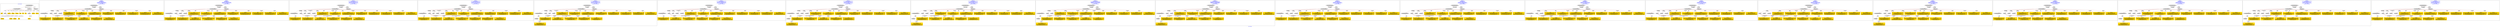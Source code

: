 digraph n0 {
fontcolor="blue"
remincross="true"
label="s07-s-13.json"
subgraph cluster_0 {
label="1-correct model"
n2[style="filled",color="white",fillcolor="lightgray",label="CulturalHeritageObject1"];
n3[shape="plaintext",style="filled",fillcolor="gold",label="dates"];
n4[style="filled",color="white",fillcolor="lightgray",label="Person1"];
n5[shape="plaintext",style="filled",fillcolor="gold",label="dimension"];
n6[shape="plaintext",style="filled",fillcolor="gold",label="technique"];
n7[shape="plaintext",style="filled",fillcolor="gold",label="credit_line"];
n8[shape="plaintext",style="filled",fillcolor="gold",label="origin"];
n9[shape="plaintext",style="filled",fillcolor="gold",label="title"];
n10[shape="plaintext",style="filled",fillcolor="gold",label="ac_id"];
n11[style="filled",color="white",fillcolor="lightgray",label="Concept1"];
n12[shape="plaintext",style="filled",fillcolor="gold",label="nationality"];
n13[shape="plaintext",style="filled",fillcolor="gold",label="birthDate"];
n14[shape="plaintext",style="filled",fillcolor="gold",label="deathDate"];
n15[shape="plaintext",style="filled",fillcolor="gold",label="name"];
n16[style="filled",color="white",fillcolor="lightgray",label="EuropeanaAggregation1"];
n17[style="filled",color="white",fillcolor="lightgray",label="WebResource1"];
n18[style="filled",color="white",fillcolor="lightgray",label="WebResource2"];
n19[shape="plaintext",style="filled",fillcolor="gold",label="image_url"];
n20[shape="plaintext",style="filled",fillcolor="gold",label="audio_url"];
n21[shape="plaintext",style="filled",fillcolor="gold",label="category"];
}
subgraph cluster_1 {
label="candidate 0\nlink coherence:1.0\nnode coherence:1.0\nconfidence:0.4083527580563577\nmapping score:0.5646890145902145\ncost:19.9998\n-precision:0.55-recall:0.58"
n23[style="filled",color="white",fillcolor="lightgray",label="CulturalHeritageObject1"];
n24[style="filled",color="white",fillcolor="lightgray",label="CulturalHeritageObject2"];
n25[style="filled",color="white",fillcolor="lightgray",label="Person1"];
n26[style="filled",color="white",fillcolor="lightgray",label="Concept1"];
n27[style="filled",color="white",fillcolor="lightgray",label="Document1"];
n28[style="filled",color="white",fillcolor="lightgray",label="EuropeanaAggregation1"];
n29[style="filled",color="white",fillcolor="lightgray",label="WebResource1"];
n30[shape="plaintext",style="filled",fillcolor="gold",label="category\n[Person,biographicalInformation,0.307]\n[CulturalHeritageObject,description,0.289]\n[CulturalHeritageObject,provenance,0.204]\n[Concept,prefLabel,0.2]"];
n31[shape="plaintext",style="filled",fillcolor="gold",label="ac_id\n[CulturalHeritageObject,description,0.504]\n[Document,classLink,0.184]\n[CulturalHeritageObject,title,0.158]\n[CulturalHeritageObject,provenance,0.154]"];
n32[shape="plaintext",style="filled",fillcolor="gold",label="name\n[CulturalHeritageObject,description,0.372]\n[Person,biographicalInformation,0.29]\n[Person,nameOfThePerson,0.19]\n[CulturalHeritageObject,provenance,0.147]"];
n33[shape="plaintext",style="filled",fillcolor="gold",label="image_url\n[WebResource,classLink,0.647]\n[Document,classLink,0.259]\n[CulturalHeritageObject,description,0.065]\n[Person,biographicalInformation,0.029]"];
n34[shape="plaintext",style="filled",fillcolor="gold",label="audio_url\n[WebResource,classLink,0.583]\n[Document,classLink,0.4]\n[CulturalHeritageObject,description,0.014]\n[Person,biographicalInformation,0.003]"];
n35[shape="plaintext",style="filled",fillcolor="gold",label="origin\n[Place,label,0.343]\n[CulturalHeritageObject,description,0.293]\n[CulturalHeritageObject,title,0.184]\n[Concept,prefLabel,0.18]"];
n36[shape="plaintext",style="filled",fillcolor="gold",label="nationality\n[Person,countryAssociatedWithThePerson,0.689]\n[CulturalHeritageObject,provenance,0.137]\n[Concept,prefLabel,0.094]\n[CulturalHeritageObject,title,0.08]"];
n37[shape="plaintext",style="filled",fillcolor="gold",label="title\n[CulturalHeritageObject,description,0.426]\n[CulturalHeritageObject,title,0.285]\n[Person,biographicalInformation,0.188]\n[Concept,prefLabel,0.101]"];
n38[shape="plaintext",style="filled",fillcolor="gold",label="dimension\n[CulturalHeritageObject,extent,0.634]\n[CulturalHeritageObject,accessionNumber,0.153]\n[CulturalHeritageObject,description,0.118]\n[CulturalHeritageObject,provenance,0.094]"];
n39[shape="plaintext",style="filled",fillcolor="gold",label="deathDate\n[CulturalHeritageObject,description,0.388]\n[Person,biographicalInformation,0.243]\n[CulturalHeritageObject,provenance,0.191]\n[Person,dateOfDeath,0.178]"];
n40[shape="plaintext",style="filled",fillcolor="gold",label="technique\n[CulturalHeritageObject,medium,0.672]\n[CulturalHeritageObject,description,0.206]\n[Person,biographicalInformation,0.073]\n[CulturalHeritageObject,title,0.049]"];
n41[shape="plaintext",style="filled",fillcolor="gold",label="dates\n[CulturalHeritageObject,created,0.321]\n[CulturalHeritageObject,description,0.253]\n[Person,dateOfDeath,0.243]\n[Person,biographicalInformation,0.184]"];
n42[shape="plaintext",style="filled",fillcolor="gold",label="credit_line\n[CulturalHeritageObject,provenance,0.466]\n[CulturalHeritageObject,description,0.221]\n[CulturalHeritageObject,title,0.18]\n[Person,biographicalInformation,0.133]"];
n43[shape="plaintext",style="filled",fillcolor="gold",label="birthDate\n[Person,dateOfDeath,0.333]\n[Person,dateOfBirth,0.291]\n[CulturalHeritageObject,created,0.206]\n[CulturalHeritageObject,description,0.171]"];
}
subgraph cluster_2 {
label="candidate 1\nlink coherence:1.0\nnode coherence:1.0\nconfidence:0.40537522152390265\nmapping score:0.5636965024127294\ncost:19.9998\n-precision:0.6-recall:0.63"
n45[style="filled",color="white",fillcolor="lightgray",label="CulturalHeritageObject1"];
n46[style="filled",color="white",fillcolor="lightgray",label="CulturalHeritageObject2"];
n47[style="filled",color="white",fillcolor="lightgray",label="Person1"];
n48[style="filled",color="white",fillcolor="lightgray",label="Concept1"];
n49[style="filled",color="white",fillcolor="lightgray",label="Document1"];
n50[style="filled",color="white",fillcolor="lightgray",label="EuropeanaAggregation1"];
n51[style="filled",color="white",fillcolor="lightgray",label="WebResource1"];
n52[shape="plaintext",style="filled",fillcolor="gold",label="category\n[Person,biographicalInformation,0.307]\n[CulturalHeritageObject,description,0.289]\n[CulturalHeritageObject,provenance,0.204]\n[Concept,prefLabel,0.2]"];
n53[shape="plaintext",style="filled",fillcolor="gold",label="ac_id\n[CulturalHeritageObject,description,0.504]\n[Document,classLink,0.184]\n[CulturalHeritageObject,title,0.158]\n[CulturalHeritageObject,provenance,0.154]"];
n54[shape="plaintext",style="filled",fillcolor="gold",label="name\n[CulturalHeritageObject,description,0.372]\n[Person,biographicalInformation,0.29]\n[Person,nameOfThePerson,0.19]\n[CulturalHeritageObject,provenance,0.147]"];
n55[shape="plaintext",style="filled",fillcolor="gold",label="image_url\n[WebResource,classLink,0.647]\n[Document,classLink,0.259]\n[CulturalHeritageObject,description,0.065]\n[Person,biographicalInformation,0.029]"];
n56[shape="plaintext",style="filled",fillcolor="gold",label="audio_url\n[WebResource,classLink,0.583]\n[Document,classLink,0.4]\n[CulturalHeritageObject,description,0.014]\n[Person,biographicalInformation,0.003]"];
n57[shape="plaintext",style="filled",fillcolor="gold",label="birthDate\n[Person,dateOfDeath,0.333]\n[Person,dateOfBirth,0.291]\n[CulturalHeritageObject,created,0.206]\n[CulturalHeritageObject,description,0.171]"];
n58[shape="plaintext",style="filled",fillcolor="gold",label="origin\n[Place,label,0.343]\n[CulturalHeritageObject,description,0.293]\n[CulturalHeritageObject,title,0.184]\n[Concept,prefLabel,0.18]"];
n59[shape="plaintext",style="filled",fillcolor="gold",label="nationality\n[Person,countryAssociatedWithThePerson,0.689]\n[CulturalHeritageObject,provenance,0.137]\n[Concept,prefLabel,0.094]\n[CulturalHeritageObject,title,0.08]"];
n60[shape="plaintext",style="filled",fillcolor="gold",label="title\n[CulturalHeritageObject,description,0.426]\n[CulturalHeritageObject,title,0.285]\n[Person,biographicalInformation,0.188]\n[Concept,prefLabel,0.101]"];
n61[shape="plaintext",style="filled",fillcolor="gold",label="dimension\n[CulturalHeritageObject,extent,0.634]\n[CulturalHeritageObject,accessionNumber,0.153]\n[CulturalHeritageObject,description,0.118]\n[CulturalHeritageObject,provenance,0.094]"];
n62[shape="plaintext",style="filled",fillcolor="gold",label="deathDate\n[CulturalHeritageObject,description,0.388]\n[Person,biographicalInformation,0.243]\n[CulturalHeritageObject,provenance,0.191]\n[Person,dateOfDeath,0.178]"];
n63[shape="plaintext",style="filled",fillcolor="gold",label="technique\n[CulturalHeritageObject,medium,0.672]\n[CulturalHeritageObject,description,0.206]\n[Person,biographicalInformation,0.073]\n[CulturalHeritageObject,title,0.049]"];
n64[shape="plaintext",style="filled",fillcolor="gold",label="dates\n[CulturalHeritageObject,created,0.321]\n[CulturalHeritageObject,description,0.253]\n[Person,dateOfDeath,0.243]\n[Person,biographicalInformation,0.184]"];
n65[shape="plaintext",style="filled",fillcolor="gold",label="credit_line\n[CulturalHeritageObject,provenance,0.466]\n[CulturalHeritageObject,description,0.221]\n[CulturalHeritageObject,title,0.18]\n[Person,biographicalInformation,0.133]"];
}
subgraph cluster_3 {
label="candidate 10\nlink coherence:0.9523809523809523\nnode coherence:1.0\nconfidence:0.40537522152390265\nmapping score:0.5636965024127294\ncost:20.9998\n-precision:0.57-recall:0.63"
n67[style="filled",color="white",fillcolor="lightgray",label="CulturalHeritageObject1"];
n68[style="filled",color="white",fillcolor="lightgray",label="CulturalHeritageObject2"];
n69[style="filled",color="white",fillcolor="lightgray",label="Person1"];
n70[style="filled",color="white",fillcolor="lightgray",label="Place1"];
n71[style="filled",color="white",fillcolor="lightgray",label="Concept1"];
n72[style="filled",color="white",fillcolor="lightgray",label="Document1"];
n73[style="filled",color="white",fillcolor="lightgray",label="EuropeanaAggregation1"];
n74[style="filled",color="white",fillcolor="lightgray",label="WebResource1"];
n75[shape="plaintext",style="filled",fillcolor="gold",label="category\n[Person,biographicalInformation,0.307]\n[CulturalHeritageObject,description,0.289]\n[CulturalHeritageObject,provenance,0.204]\n[Concept,prefLabel,0.2]"];
n76[shape="plaintext",style="filled",fillcolor="gold",label="ac_id\n[CulturalHeritageObject,description,0.504]\n[Document,classLink,0.184]\n[CulturalHeritageObject,title,0.158]\n[CulturalHeritageObject,provenance,0.154]"];
n77[shape="plaintext",style="filled",fillcolor="gold",label="name\n[CulturalHeritageObject,description,0.372]\n[Person,biographicalInformation,0.29]\n[Person,nameOfThePerson,0.19]\n[CulturalHeritageObject,provenance,0.147]"];
n78[shape="plaintext",style="filled",fillcolor="gold",label="image_url\n[WebResource,classLink,0.647]\n[Document,classLink,0.259]\n[CulturalHeritageObject,description,0.065]\n[Person,biographicalInformation,0.029]"];
n79[shape="plaintext",style="filled",fillcolor="gold",label="audio_url\n[WebResource,classLink,0.583]\n[Document,classLink,0.4]\n[CulturalHeritageObject,description,0.014]\n[Person,biographicalInformation,0.003]"];
n80[shape="plaintext",style="filled",fillcolor="gold",label="birthDate\n[Person,dateOfDeath,0.333]\n[Person,dateOfBirth,0.291]\n[CulturalHeritageObject,created,0.206]\n[CulturalHeritageObject,description,0.171]"];
n81[shape="plaintext",style="filled",fillcolor="gold",label="origin\n[Place,label,0.343]\n[CulturalHeritageObject,description,0.293]\n[CulturalHeritageObject,title,0.184]\n[Concept,prefLabel,0.18]"];
n82[shape="plaintext",style="filled",fillcolor="gold",label="nationality\n[Person,countryAssociatedWithThePerson,0.689]\n[CulturalHeritageObject,provenance,0.137]\n[Concept,prefLabel,0.094]\n[CulturalHeritageObject,title,0.08]"];
n83[shape="plaintext",style="filled",fillcolor="gold",label="title\n[CulturalHeritageObject,description,0.426]\n[CulturalHeritageObject,title,0.285]\n[Person,biographicalInformation,0.188]\n[Concept,prefLabel,0.101]"];
n84[shape="plaintext",style="filled",fillcolor="gold",label="dimension\n[CulturalHeritageObject,extent,0.634]\n[CulturalHeritageObject,accessionNumber,0.153]\n[CulturalHeritageObject,description,0.118]\n[CulturalHeritageObject,provenance,0.094]"];
n85[shape="plaintext",style="filled",fillcolor="gold",label="deathDate\n[CulturalHeritageObject,description,0.388]\n[Person,biographicalInformation,0.243]\n[CulturalHeritageObject,provenance,0.191]\n[Person,dateOfDeath,0.178]"];
n86[shape="plaintext",style="filled",fillcolor="gold",label="technique\n[CulturalHeritageObject,medium,0.672]\n[CulturalHeritageObject,description,0.206]\n[Person,biographicalInformation,0.073]\n[CulturalHeritageObject,title,0.049]"];
n87[shape="plaintext",style="filled",fillcolor="gold",label="dates\n[CulturalHeritageObject,created,0.321]\n[CulturalHeritageObject,description,0.253]\n[Person,dateOfDeath,0.243]\n[Person,biographicalInformation,0.184]"];
n88[shape="plaintext",style="filled",fillcolor="gold",label="credit_line\n[CulturalHeritageObject,provenance,0.466]\n[CulturalHeritageObject,description,0.221]\n[CulturalHeritageObject,title,0.18]\n[Person,biographicalInformation,0.133]"];
}
subgraph cluster_4 {
label="candidate 11\nlink coherence:0.9523809523809523\nnode coherence:1.0\nconfidence:0.4044178138001904\nmapping score:0.5633773665048253\ncost:20.9998\n-precision:0.62-recall:0.68"
n90[style="filled",color="white",fillcolor="lightgray",label="CulturalHeritageObject1"];
n91[style="filled",color="white",fillcolor="lightgray",label="CulturalHeritageObject2"];
n92[style="filled",color="white",fillcolor="lightgray",label="Person1"];
n93[style="filled",color="white",fillcolor="lightgray",label="Place1"];
n94[style="filled",color="white",fillcolor="lightgray",label="Concept1"];
n95[style="filled",color="white",fillcolor="lightgray",label="Document1"];
n96[style="filled",color="white",fillcolor="lightgray",label="EuropeanaAggregation1"];
n97[style="filled",color="white",fillcolor="lightgray",label="WebResource1"];
n98[shape="plaintext",style="filled",fillcolor="gold",label="category\n[Person,biographicalInformation,0.307]\n[CulturalHeritageObject,description,0.289]\n[CulturalHeritageObject,provenance,0.204]\n[Concept,prefLabel,0.2]"];
n99[shape="plaintext",style="filled",fillcolor="gold",label="ac_id\n[CulturalHeritageObject,description,0.504]\n[Document,classLink,0.184]\n[CulturalHeritageObject,title,0.158]\n[CulturalHeritageObject,provenance,0.154]"];
n100[shape="plaintext",style="filled",fillcolor="gold",label="name\n[CulturalHeritageObject,description,0.372]\n[Person,biographicalInformation,0.29]\n[Person,nameOfThePerson,0.19]\n[CulturalHeritageObject,provenance,0.147]"];
n101[shape="plaintext",style="filled",fillcolor="gold",label="image_url\n[WebResource,classLink,0.647]\n[Document,classLink,0.259]\n[CulturalHeritageObject,description,0.065]\n[Person,biographicalInformation,0.029]"];
n102[shape="plaintext",style="filled",fillcolor="gold",label="audio_url\n[WebResource,classLink,0.583]\n[Document,classLink,0.4]\n[CulturalHeritageObject,description,0.014]\n[Person,biographicalInformation,0.003]"];
n103[shape="plaintext",style="filled",fillcolor="gold",label="birthDate\n[Person,dateOfDeath,0.333]\n[Person,dateOfBirth,0.291]\n[CulturalHeritageObject,created,0.206]\n[CulturalHeritageObject,description,0.171]"];
n104[shape="plaintext",style="filled",fillcolor="gold",label="origin\n[Place,label,0.343]\n[CulturalHeritageObject,description,0.293]\n[CulturalHeritageObject,title,0.184]\n[Concept,prefLabel,0.18]"];
n105[shape="plaintext",style="filled",fillcolor="gold",label="nationality\n[Person,countryAssociatedWithThePerson,0.689]\n[CulturalHeritageObject,provenance,0.137]\n[Concept,prefLabel,0.094]\n[CulturalHeritageObject,title,0.08]"];
n106[shape="plaintext",style="filled",fillcolor="gold",label="title\n[CulturalHeritageObject,description,0.426]\n[CulturalHeritageObject,title,0.285]\n[Person,biographicalInformation,0.188]\n[Concept,prefLabel,0.101]"];
n107[shape="plaintext",style="filled",fillcolor="gold",label="dimension\n[CulturalHeritageObject,extent,0.634]\n[CulturalHeritageObject,accessionNumber,0.153]\n[CulturalHeritageObject,description,0.118]\n[CulturalHeritageObject,provenance,0.094]"];
n108[shape="plaintext",style="filled",fillcolor="gold",label="technique\n[CulturalHeritageObject,medium,0.672]\n[CulturalHeritageObject,description,0.206]\n[Person,biographicalInformation,0.073]\n[CulturalHeritageObject,title,0.049]"];
n109[shape="plaintext",style="filled",fillcolor="gold",label="dates\n[CulturalHeritageObject,created,0.321]\n[CulturalHeritageObject,description,0.253]\n[Person,dateOfDeath,0.243]\n[Person,biographicalInformation,0.184]"];
n110[shape="plaintext",style="filled",fillcolor="gold",label="credit_line\n[CulturalHeritageObject,provenance,0.466]\n[CulturalHeritageObject,description,0.221]\n[CulturalHeritageObject,title,0.18]\n[Person,biographicalInformation,0.133]"];
n111[shape="plaintext",style="filled",fillcolor="gold",label="deathDate\n[CulturalHeritageObject,description,0.388]\n[Person,biographicalInformation,0.243]\n[CulturalHeritageObject,provenance,0.191]\n[Person,dateOfDeath,0.178]"];
}
subgraph cluster_5 {
label="candidate 12\nlink coherence:0.9523809523809523\nnode coherence:1.0\nconfidence:0.40436349811508443\nmapping score:0.5752640231812186\ncost:20.9998\n-precision:0.62-recall:0.68"
n113[style="filled",color="white",fillcolor="lightgray",label="CulturalHeritageObject1"];
n114[style="filled",color="white",fillcolor="lightgray",label="CulturalHeritageObject2"];
n115[style="filled",color="white",fillcolor="lightgray",label="Person1"];
n116[style="filled",color="white",fillcolor="lightgray",label="Place1"];
n117[style="filled",color="white",fillcolor="lightgray",label="Concept1"];
n118[style="filled",color="white",fillcolor="lightgray",label="Document2"];
n119[style="filled",color="white",fillcolor="lightgray",label="EuropeanaAggregation1"];
n120[style="filled",color="white",fillcolor="lightgray",label="WebResource1"];
n121[shape="plaintext",style="filled",fillcolor="gold",label="origin\n[Place,label,0.343]\n[CulturalHeritageObject,description,0.293]\n[CulturalHeritageObject,title,0.184]\n[Concept,prefLabel,0.18]"];
n122[shape="plaintext",style="filled",fillcolor="gold",label="ac_id\n[CulturalHeritageObject,description,0.504]\n[Document,classLink,0.184]\n[CulturalHeritageObject,title,0.158]\n[CulturalHeritageObject,provenance,0.154]"];
n123[shape="plaintext",style="filled",fillcolor="gold",label="name\n[CulturalHeritageObject,description,0.372]\n[Person,biographicalInformation,0.29]\n[Person,nameOfThePerson,0.19]\n[CulturalHeritageObject,provenance,0.147]"];
n124[shape="plaintext",style="filled",fillcolor="gold",label="image_url\n[WebResource,classLink,0.647]\n[Document,classLink,0.259]\n[CulturalHeritageObject,description,0.065]\n[Person,biographicalInformation,0.029]"];
n125[shape="plaintext",style="filled",fillcolor="gold",label="birthDate\n[Person,dateOfDeath,0.333]\n[Person,dateOfBirth,0.291]\n[CulturalHeritageObject,created,0.206]\n[CulturalHeritageObject,description,0.171]"];
n126[shape="plaintext",style="filled",fillcolor="gold",label="audio_url\n[WebResource,classLink,0.583]\n[Document,classLink,0.4]\n[CulturalHeritageObject,description,0.014]\n[Person,biographicalInformation,0.003]"];
n127[shape="plaintext",style="filled",fillcolor="gold",label="title\n[CulturalHeritageObject,description,0.426]\n[CulturalHeritageObject,title,0.285]\n[Person,biographicalInformation,0.188]\n[Concept,prefLabel,0.101]"];
n128[shape="plaintext",style="filled",fillcolor="gold",label="nationality\n[Person,countryAssociatedWithThePerson,0.689]\n[CulturalHeritageObject,provenance,0.137]\n[Concept,prefLabel,0.094]\n[CulturalHeritageObject,title,0.08]"];
n129[shape="plaintext",style="filled",fillcolor="gold",label="dimension\n[CulturalHeritageObject,extent,0.634]\n[CulturalHeritageObject,accessionNumber,0.153]\n[CulturalHeritageObject,description,0.118]\n[CulturalHeritageObject,provenance,0.094]"];
n130[shape="plaintext",style="filled",fillcolor="gold",label="category\n[Person,biographicalInformation,0.307]\n[CulturalHeritageObject,description,0.289]\n[CulturalHeritageObject,provenance,0.204]\n[Concept,prefLabel,0.2]"];
n131[shape="plaintext",style="filled",fillcolor="gold",label="technique\n[CulturalHeritageObject,medium,0.672]\n[CulturalHeritageObject,description,0.206]\n[Person,biographicalInformation,0.073]\n[CulturalHeritageObject,title,0.049]"];
n132[shape="plaintext",style="filled",fillcolor="gold",label="dates\n[CulturalHeritageObject,created,0.321]\n[CulturalHeritageObject,description,0.253]\n[Person,dateOfDeath,0.243]\n[Person,biographicalInformation,0.184]"];
n133[shape="plaintext",style="filled",fillcolor="gold",label="credit_line\n[CulturalHeritageObject,provenance,0.466]\n[CulturalHeritageObject,description,0.221]\n[CulturalHeritageObject,title,0.18]\n[Person,biographicalInformation,0.133]"];
n134[shape="plaintext",style="filled",fillcolor="gold",label="deathDate\n[CulturalHeritageObject,description,0.388]\n[Person,biographicalInformation,0.243]\n[CulturalHeritageObject,provenance,0.191]\n[Person,dateOfDeath,0.178]"];
}
subgraph cluster_6 {
label="candidate 13\nlink coherence:0.9523809523809523\nnode coherence:1.0\nconfidence:0.40133980464434943\nmapping score:0.5623513634528784\ncost:20.9998\n-precision:0.57-recall:0.63"
n136[style="filled",color="white",fillcolor="lightgray",label="CulturalHeritageObject1"];
n137[style="filled",color="white",fillcolor="lightgray",label="CulturalHeritageObject2"];
n138[style="filled",color="white",fillcolor="lightgray",label="Person1"];
n139[style="filled",color="white",fillcolor="lightgray",label="Place1"];
n140[style="filled",color="white",fillcolor="lightgray",label="Concept1"];
n141[style="filled",color="white",fillcolor="lightgray",label="Document1"];
n142[style="filled",color="white",fillcolor="lightgray",label="EuropeanaAggregation1"];
n143[style="filled",color="white",fillcolor="lightgray",label="WebResource1"];
n144[shape="plaintext",style="filled",fillcolor="gold",label="category\n[Person,biographicalInformation,0.307]\n[CulturalHeritageObject,description,0.289]\n[CulturalHeritageObject,provenance,0.204]\n[Concept,prefLabel,0.2]"];
n145[shape="plaintext",style="filled",fillcolor="gold",label="ac_id\n[CulturalHeritageObject,description,0.504]\n[Document,classLink,0.184]\n[CulturalHeritageObject,title,0.158]\n[CulturalHeritageObject,provenance,0.154]"];
n146[shape="plaintext",style="filled",fillcolor="gold",label="image_url\n[WebResource,classLink,0.647]\n[Document,classLink,0.259]\n[CulturalHeritageObject,description,0.065]\n[Person,biographicalInformation,0.029]"];
n147[shape="plaintext",style="filled",fillcolor="gold",label="audio_url\n[WebResource,classLink,0.583]\n[Document,classLink,0.4]\n[CulturalHeritageObject,description,0.014]\n[Person,biographicalInformation,0.003]"];
n148[shape="plaintext",style="filled",fillcolor="gold",label="birthDate\n[Person,dateOfDeath,0.333]\n[Person,dateOfBirth,0.291]\n[CulturalHeritageObject,created,0.206]\n[CulturalHeritageObject,description,0.171]"];
n149[shape="plaintext",style="filled",fillcolor="gold",label="origin\n[Place,label,0.343]\n[CulturalHeritageObject,description,0.293]\n[CulturalHeritageObject,title,0.184]\n[Concept,prefLabel,0.18]"];
n150[shape="plaintext",style="filled",fillcolor="gold",label="nationality\n[Person,countryAssociatedWithThePerson,0.689]\n[CulturalHeritageObject,provenance,0.137]\n[Concept,prefLabel,0.094]\n[CulturalHeritageObject,title,0.08]"];
n151[shape="plaintext",style="filled",fillcolor="gold",label="title\n[CulturalHeritageObject,description,0.426]\n[CulturalHeritageObject,title,0.285]\n[Person,biographicalInformation,0.188]\n[Concept,prefLabel,0.101]"];
n152[shape="plaintext",style="filled",fillcolor="gold",label="dimension\n[CulturalHeritageObject,extent,0.634]\n[CulturalHeritageObject,accessionNumber,0.153]\n[CulturalHeritageObject,description,0.118]\n[CulturalHeritageObject,provenance,0.094]"];
n153[shape="plaintext",style="filled",fillcolor="gold",label="name\n[CulturalHeritageObject,description,0.372]\n[Person,biographicalInformation,0.29]\n[Person,nameOfThePerson,0.19]\n[CulturalHeritageObject,provenance,0.147]"];
n154[shape="plaintext",style="filled",fillcolor="gold",label="technique\n[CulturalHeritageObject,medium,0.672]\n[CulturalHeritageObject,description,0.206]\n[Person,biographicalInformation,0.073]\n[CulturalHeritageObject,title,0.049]"];
n155[shape="plaintext",style="filled",fillcolor="gold",label="dates\n[CulturalHeritageObject,created,0.321]\n[CulturalHeritageObject,description,0.253]\n[Person,dateOfDeath,0.243]\n[Person,biographicalInformation,0.184]"];
n156[shape="plaintext",style="filled",fillcolor="gold",label="credit_line\n[CulturalHeritageObject,provenance,0.466]\n[CulturalHeritageObject,description,0.221]\n[CulturalHeritageObject,title,0.18]\n[Person,biographicalInformation,0.133]"];
n157[shape="plaintext",style="filled",fillcolor="gold",label="deathDate\n[CulturalHeritageObject,description,0.388]\n[Person,biographicalInformation,0.243]\n[CulturalHeritageObject,provenance,0.191]\n[Person,dateOfDeath,0.178]"];
}
subgraph cluster_7 {
label="candidate 14\nlink coherence:0.9523809523809523\nnode coherence:1.0\nconfidence:0.3955612116314454\nmapping score:0.5604251657819104\ncost:20.99981\n-precision:0.57-recall:0.63"
n159[style="filled",color="white",fillcolor="lightgray",label="CulturalHeritageObject1"];
n160[style="filled",color="white",fillcolor="lightgray",label="CulturalHeritageObject2"];
n161[style="filled",color="white",fillcolor="lightgray",label="Person1"];
n162[style="filled",color="white",fillcolor="lightgray",label="Concept1"];
n163[style="filled",color="white",fillcolor="lightgray",label="Document1"];
n164[style="filled",color="white",fillcolor="lightgray",label="Document2"];
n165[style="filled",color="white",fillcolor="lightgray",label="EuropeanaAggregation1"];
n166[style="filled",color="white",fillcolor="lightgray",label="WebResource1"];
n167[shape="plaintext",style="filled",fillcolor="gold",label="category\n[Person,biographicalInformation,0.307]\n[CulturalHeritageObject,description,0.289]\n[CulturalHeritageObject,provenance,0.204]\n[Concept,prefLabel,0.2]"];
n168[shape="plaintext",style="filled",fillcolor="gold",label="title\n[CulturalHeritageObject,description,0.426]\n[CulturalHeritageObject,title,0.285]\n[Person,biographicalInformation,0.188]\n[Concept,prefLabel,0.101]"];
n169[shape="plaintext",style="filled",fillcolor="gold",label="name\n[CulturalHeritageObject,description,0.372]\n[Person,biographicalInformation,0.29]\n[Person,nameOfThePerson,0.19]\n[CulturalHeritageObject,provenance,0.147]"];
n170[shape="plaintext",style="filled",fillcolor="gold",label="image_url\n[WebResource,classLink,0.647]\n[Document,classLink,0.259]\n[CulturalHeritageObject,description,0.065]\n[Person,biographicalInformation,0.029]"];
n171[shape="plaintext",style="filled",fillcolor="gold",label="ac_id\n[CulturalHeritageObject,description,0.504]\n[Document,classLink,0.184]\n[CulturalHeritageObject,title,0.158]\n[CulturalHeritageObject,provenance,0.154]"];
n172[shape="plaintext",style="filled",fillcolor="gold",label="audio_url\n[WebResource,classLink,0.583]\n[Document,classLink,0.4]\n[CulturalHeritageObject,description,0.014]\n[Person,biographicalInformation,0.003]"];
n173[shape="plaintext",style="filled",fillcolor="gold",label="origin\n[Place,label,0.343]\n[CulturalHeritageObject,description,0.293]\n[CulturalHeritageObject,title,0.184]\n[Concept,prefLabel,0.18]"];
n174[shape="plaintext",style="filled",fillcolor="gold",label="nationality\n[Person,countryAssociatedWithThePerson,0.689]\n[CulturalHeritageObject,provenance,0.137]\n[Concept,prefLabel,0.094]\n[CulturalHeritageObject,title,0.08]"];
n175[shape="plaintext",style="filled",fillcolor="gold",label="dimension\n[CulturalHeritageObject,extent,0.634]\n[CulturalHeritageObject,accessionNumber,0.153]\n[CulturalHeritageObject,description,0.118]\n[CulturalHeritageObject,provenance,0.094]"];
n176[shape="plaintext",style="filled",fillcolor="gold",label="deathDate\n[CulturalHeritageObject,description,0.388]\n[Person,biographicalInformation,0.243]\n[CulturalHeritageObject,provenance,0.191]\n[Person,dateOfDeath,0.178]"];
n177[shape="plaintext",style="filled",fillcolor="gold",label="technique\n[CulturalHeritageObject,medium,0.672]\n[CulturalHeritageObject,description,0.206]\n[Person,biographicalInformation,0.073]\n[CulturalHeritageObject,title,0.049]"];
n178[shape="plaintext",style="filled",fillcolor="gold",label="dates\n[CulturalHeritageObject,created,0.321]\n[CulturalHeritageObject,description,0.253]\n[Person,dateOfDeath,0.243]\n[Person,biographicalInformation,0.184]"];
n179[shape="plaintext",style="filled",fillcolor="gold",label="credit_line\n[CulturalHeritageObject,provenance,0.466]\n[CulturalHeritageObject,description,0.221]\n[CulturalHeritageObject,title,0.18]\n[Person,biographicalInformation,0.133]"];
n180[shape="plaintext",style="filled",fillcolor="gold",label="birthDate\n[Person,dateOfDeath,0.333]\n[Person,dateOfBirth,0.291]\n[CulturalHeritageObject,created,0.206]\n[CulturalHeritageObject,description,0.171]"];
}
subgraph cluster_8 {
label="candidate 15\nlink coherence:0.9523809523809523\nnode coherence:1.0\nconfidence:0.3955612116314454\nmapping score:0.5604251657819104\ncost:120.009852\n-precision:0.48-recall:0.53"
n182[style="filled",color="white",fillcolor="lightgray",label="CulturalHeritageObject1"];
n183[style="filled",color="white",fillcolor="lightgray",label="CulturalHeritageObject2"];
n184[style="filled",color="white",fillcolor="lightgray",label="Person1"];
n185[style="filled",color="white",fillcolor="lightgray",label="Concept1"];
n186[style="filled",color="white",fillcolor="lightgray",label="Document1"];
n187[style="filled",color="white",fillcolor="lightgray",label="Document2"];
n188[style="filled",color="white",fillcolor="lightgray",label="EuropeanaAggregation1"];
n189[style="filled",color="white",fillcolor="lightgray",label="WebResource1"];
n190[shape="plaintext",style="filled",fillcolor="gold",label="category\n[Person,biographicalInformation,0.307]\n[CulturalHeritageObject,description,0.289]\n[CulturalHeritageObject,provenance,0.204]\n[Concept,prefLabel,0.2]"];
n191[shape="plaintext",style="filled",fillcolor="gold",label="title\n[CulturalHeritageObject,description,0.426]\n[CulturalHeritageObject,title,0.285]\n[Person,biographicalInformation,0.188]\n[Concept,prefLabel,0.101]"];
n192[shape="plaintext",style="filled",fillcolor="gold",label="name\n[CulturalHeritageObject,description,0.372]\n[Person,biographicalInformation,0.29]\n[Person,nameOfThePerson,0.19]\n[CulturalHeritageObject,provenance,0.147]"];
n193[shape="plaintext",style="filled",fillcolor="gold",label="image_url\n[WebResource,classLink,0.647]\n[Document,classLink,0.259]\n[CulturalHeritageObject,description,0.065]\n[Person,biographicalInformation,0.029]"];
n194[shape="plaintext",style="filled",fillcolor="gold",label="ac_id\n[CulturalHeritageObject,description,0.504]\n[Document,classLink,0.184]\n[CulturalHeritageObject,title,0.158]\n[CulturalHeritageObject,provenance,0.154]"];
n195[shape="plaintext",style="filled",fillcolor="gold",label="audio_url\n[WebResource,classLink,0.583]\n[Document,classLink,0.4]\n[CulturalHeritageObject,description,0.014]\n[Person,biographicalInformation,0.003]"];
n196[shape="plaintext",style="filled",fillcolor="gold",label="origin\n[Place,label,0.343]\n[CulturalHeritageObject,description,0.293]\n[CulturalHeritageObject,title,0.184]\n[Concept,prefLabel,0.18]"];
n197[shape="plaintext",style="filled",fillcolor="gold",label="nationality\n[Person,countryAssociatedWithThePerson,0.689]\n[CulturalHeritageObject,provenance,0.137]\n[Concept,prefLabel,0.094]\n[CulturalHeritageObject,title,0.08]"];
n198[shape="plaintext",style="filled",fillcolor="gold",label="dimension\n[CulturalHeritageObject,extent,0.634]\n[CulturalHeritageObject,accessionNumber,0.153]\n[CulturalHeritageObject,description,0.118]\n[CulturalHeritageObject,provenance,0.094]"];
n199[shape="plaintext",style="filled",fillcolor="gold",label="deathDate\n[CulturalHeritageObject,description,0.388]\n[Person,biographicalInformation,0.243]\n[CulturalHeritageObject,provenance,0.191]\n[Person,dateOfDeath,0.178]"];
n200[shape="plaintext",style="filled",fillcolor="gold",label="technique\n[CulturalHeritageObject,medium,0.672]\n[CulturalHeritageObject,description,0.206]\n[Person,biographicalInformation,0.073]\n[CulturalHeritageObject,title,0.049]"];
n201[shape="plaintext",style="filled",fillcolor="gold",label="dates\n[CulturalHeritageObject,created,0.321]\n[CulturalHeritageObject,description,0.253]\n[Person,dateOfDeath,0.243]\n[Person,biographicalInformation,0.184]"];
n202[shape="plaintext",style="filled",fillcolor="gold",label="credit_line\n[CulturalHeritageObject,provenance,0.466]\n[CulturalHeritageObject,description,0.221]\n[CulturalHeritageObject,title,0.18]\n[Person,biographicalInformation,0.133]"];
n203[shape="plaintext",style="filled",fillcolor="gold",label="birthDate\n[Person,dateOfDeath,0.333]\n[Person,dateOfBirth,0.291]\n[CulturalHeritageObject,created,0.206]\n[CulturalHeritageObject,description,0.171]"];
}
subgraph cluster_9 {
label="candidate 16\nlink coherence:0.95\nnode coherence:0.9473684210526315\nconfidence:0.4156310770490333\nmapping score:0.5614760231767454\ncost:19.9998\n-precision:0.55-recall:0.58"
n205[style="filled",color="white",fillcolor="lightgray",label="CulturalHeritageObject1"];
n206[style="filled",color="white",fillcolor="lightgray",label="CulturalHeritageObject2"];
n207[style="filled",color="white",fillcolor="lightgray",label="Person1"];
n208[style="filled",color="white",fillcolor="lightgray",label="Concept1"];
n209[style="filled",color="white",fillcolor="lightgray",label="Document2"];
n210[style="filled",color="white",fillcolor="lightgray",label="EuropeanaAggregation1"];
n211[style="filled",color="white",fillcolor="lightgray",label="WebResource1"];
n212[shape="plaintext",style="filled",fillcolor="gold",label="origin\n[Place,label,0.343]\n[CulturalHeritageObject,description,0.293]\n[CulturalHeritageObject,title,0.184]\n[Concept,prefLabel,0.18]"];
n213[shape="plaintext",style="filled",fillcolor="gold",label="ac_id\n[CulturalHeritageObject,description,0.504]\n[Document,classLink,0.184]\n[CulturalHeritageObject,title,0.158]\n[CulturalHeritageObject,provenance,0.154]"];
n214[shape="plaintext",style="filled",fillcolor="gold",label="name\n[CulturalHeritageObject,description,0.372]\n[Person,biographicalInformation,0.29]\n[Person,nameOfThePerson,0.19]\n[CulturalHeritageObject,provenance,0.147]"];
n215[shape="plaintext",style="filled",fillcolor="gold",label="category\n[Person,biographicalInformation,0.307]\n[CulturalHeritageObject,description,0.289]\n[CulturalHeritageObject,provenance,0.204]\n[Concept,prefLabel,0.2]"];
n216[shape="plaintext",style="filled",fillcolor="gold",label="image_url\n[WebResource,classLink,0.647]\n[Document,classLink,0.259]\n[CulturalHeritageObject,description,0.065]\n[Person,biographicalInformation,0.029]"];
n217[shape="plaintext",style="filled",fillcolor="gold",label="audio_url\n[WebResource,classLink,0.583]\n[Document,classLink,0.4]\n[CulturalHeritageObject,description,0.014]\n[Person,biographicalInformation,0.003]"];
n218[shape="plaintext",style="filled",fillcolor="gold",label="title\n[CulturalHeritageObject,description,0.426]\n[CulturalHeritageObject,title,0.285]\n[Person,biographicalInformation,0.188]\n[Concept,prefLabel,0.101]"];
n219[shape="plaintext",style="filled",fillcolor="gold",label="nationality\n[Person,countryAssociatedWithThePerson,0.689]\n[CulturalHeritageObject,provenance,0.137]\n[Concept,prefLabel,0.094]\n[CulturalHeritageObject,title,0.08]"];
n220[shape="plaintext",style="filled",fillcolor="gold",label="dimension\n[CulturalHeritageObject,extent,0.634]\n[CulturalHeritageObject,accessionNumber,0.153]\n[CulturalHeritageObject,description,0.118]\n[CulturalHeritageObject,provenance,0.094]"];
n221[shape="plaintext",style="filled",fillcolor="gold",label="deathDate\n[CulturalHeritageObject,description,0.388]\n[Person,biographicalInformation,0.243]\n[CulturalHeritageObject,provenance,0.191]\n[Person,dateOfDeath,0.178]"];
n222[shape="plaintext",style="filled",fillcolor="gold",label="technique\n[CulturalHeritageObject,medium,0.672]\n[CulturalHeritageObject,description,0.206]\n[Person,biographicalInformation,0.073]\n[CulturalHeritageObject,title,0.049]"];
n223[shape="plaintext",style="filled",fillcolor="gold",label="dates\n[CulturalHeritageObject,created,0.321]\n[CulturalHeritageObject,description,0.253]\n[Person,dateOfDeath,0.243]\n[Person,biographicalInformation,0.184]"];
n224[shape="plaintext",style="filled",fillcolor="gold",label="credit_line\n[CulturalHeritageObject,provenance,0.466]\n[CulturalHeritageObject,description,0.221]\n[CulturalHeritageObject,title,0.18]\n[Person,biographicalInformation,0.133]"];
n225[shape="plaintext",style="filled",fillcolor="gold",label="birthDate\n[Person,dateOfDeath,0.333]\n[Person,dateOfBirth,0.291]\n[CulturalHeritageObject,created,0.206]\n[CulturalHeritageObject,description,0.171]"];
}
subgraph cluster_10 {
label="candidate 17\nlink coherence:0.95\nnode coherence:0.9473684210526315\nconfidence:0.41265354051657827\nmapping score:0.5604835109992604\ncost:19.9998\n-precision:0.6-recall:0.63"
n227[style="filled",color="white",fillcolor="lightgray",label="CulturalHeritageObject1"];
n228[style="filled",color="white",fillcolor="lightgray",label="CulturalHeritageObject2"];
n229[style="filled",color="white",fillcolor="lightgray",label="Person1"];
n230[style="filled",color="white",fillcolor="lightgray",label="Concept1"];
n231[style="filled",color="white",fillcolor="lightgray",label="Document2"];
n232[style="filled",color="white",fillcolor="lightgray",label="EuropeanaAggregation1"];
n233[style="filled",color="white",fillcolor="lightgray",label="WebResource1"];
n234[shape="plaintext",style="filled",fillcolor="gold",label="origin\n[Place,label,0.343]\n[CulturalHeritageObject,description,0.293]\n[CulturalHeritageObject,title,0.184]\n[Concept,prefLabel,0.18]"];
n235[shape="plaintext",style="filled",fillcolor="gold",label="ac_id\n[CulturalHeritageObject,description,0.504]\n[Document,classLink,0.184]\n[CulturalHeritageObject,title,0.158]\n[CulturalHeritageObject,provenance,0.154]"];
n236[shape="plaintext",style="filled",fillcolor="gold",label="name\n[CulturalHeritageObject,description,0.372]\n[Person,biographicalInformation,0.29]\n[Person,nameOfThePerson,0.19]\n[CulturalHeritageObject,provenance,0.147]"];
n237[shape="plaintext",style="filled",fillcolor="gold",label="category\n[Person,biographicalInformation,0.307]\n[CulturalHeritageObject,description,0.289]\n[CulturalHeritageObject,provenance,0.204]\n[Concept,prefLabel,0.2]"];
n238[shape="plaintext",style="filled",fillcolor="gold",label="image_url\n[WebResource,classLink,0.647]\n[Document,classLink,0.259]\n[CulturalHeritageObject,description,0.065]\n[Person,biographicalInformation,0.029]"];
n239[shape="plaintext",style="filled",fillcolor="gold",label="birthDate\n[Person,dateOfDeath,0.333]\n[Person,dateOfBirth,0.291]\n[CulturalHeritageObject,created,0.206]\n[CulturalHeritageObject,description,0.171]"];
n240[shape="plaintext",style="filled",fillcolor="gold",label="audio_url\n[WebResource,classLink,0.583]\n[Document,classLink,0.4]\n[CulturalHeritageObject,description,0.014]\n[Person,biographicalInformation,0.003]"];
n241[shape="plaintext",style="filled",fillcolor="gold",label="title\n[CulturalHeritageObject,description,0.426]\n[CulturalHeritageObject,title,0.285]\n[Person,biographicalInformation,0.188]\n[Concept,prefLabel,0.101]"];
n242[shape="plaintext",style="filled",fillcolor="gold",label="nationality\n[Person,countryAssociatedWithThePerson,0.689]\n[CulturalHeritageObject,provenance,0.137]\n[Concept,prefLabel,0.094]\n[CulturalHeritageObject,title,0.08]"];
n243[shape="plaintext",style="filled",fillcolor="gold",label="dimension\n[CulturalHeritageObject,extent,0.634]\n[CulturalHeritageObject,accessionNumber,0.153]\n[CulturalHeritageObject,description,0.118]\n[CulturalHeritageObject,provenance,0.094]"];
n244[shape="plaintext",style="filled",fillcolor="gold",label="deathDate\n[CulturalHeritageObject,description,0.388]\n[Person,biographicalInformation,0.243]\n[CulturalHeritageObject,provenance,0.191]\n[Person,dateOfDeath,0.178]"];
n245[shape="plaintext",style="filled",fillcolor="gold",label="technique\n[CulturalHeritageObject,medium,0.672]\n[CulturalHeritageObject,description,0.206]\n[Person,biographicalInformation,0.073]\n[CulturalHeritageObject,title,0.049]"];
n246[shape="plaintext",style="filled",fillcolor="gold",label="dates\n[CulturalHeritageObject,created,0.321]\n[CulturalHeritageObject,description,0.253]\n[Person,dateOfDeath,0.243]\n[Person,biographicalInformation,0.184]"];
n247[shape="plaintext",style="filled",fillcolor="gold",label="credit_line\n[CulturalHeritageObject,provenance,0.466]\n[CulturalHeritageObject,description,0.221]\n[CulturalHeritageObject,title,0.18]\n[Person,biographicalInformation,0.133]"];
}
subgraph cluster_11 {
label="candidate 18\nlink coherence:0.95\nnode coherence:1.0\nconfidence:0.4083527580563577\nmapping score:0.5646890145902145\ncost:19.99981\n-precision:0.6-recall:0.63"
n249[style="filled",color="white",fillcolor="lightgray",label="CulturalHeritageObject1"];
n250[style="filled",color="white",fillcolor="lightgray",label="CulturalHeritageObject2"];
n251[style="filled",color="white",fillcolor="lightgray",label="Person1"];
n252[style="filled",color="white",fillcolor="lightgray",label="Concept1"];
n253[style="filled",color="white",fillcolor="lightgray",label="Document1"];
n254[style="filled",color="white",fillcolor="lightgray",label="EuropeanaAggregation1"];
n255[style="filled",color="white",fillcolor="lightgray",label="WebResource1"];
n256[shape="plaintext",style="filled",fillcolor="gold",label="category\n[Person,biographicalInformation,0.307]\n[CulturalHeritageObject,description,0.289]\n[CulturalHeritageObject,provenance,0.204]\n[Concept,prefLabel,0.2]"];
n257[shape="plaintext",style="filled",fillcolor="gold",label="ac_id\n[CulturalHeritageObject,description,0.504]\n[Document,classLink,0.184]\n[CulturalHeritageObject,title,0.158]\n[CulturalHeritageObject,provenance,0.154]"];
n258[shape="plaintext",style="filled",fillcolor="gold",label="name\n[CulturalHeritageObject,description,0.372]\n[Person,biographicalInformation,0.29]\n[Person,nameOfThePerson,0.19]\n[CulturalHeritageObject,provenance,0.147]"];
n259[shape="plaintext",style="filled",fillcolor="gold",label="image_url\n[WebResource,classLink,0.647]\n[Document,classLink,0.259]\n[CulturalHeritageObject,description,0.065]\n[Person,biographicalInformation,0.029]"];
n260[shape="plaintext",style="filled",fillcolor="gold",label="audio_url\n[WebResource,classLink,0.583]\n[Document,classLink,0.4]\n[CulturalHeritageObject,description,0.014]\n[Person,biographicalInformation,0.003]"];
n261[shape="plaintext",style="filled",fillcolor="gold",label="origin\n[Place,label,0.343]\n[CulturalHeritageObject,description,0.293]\n[CulturalHeritageObject,title,0.184]\n[Concept,prefLabel,0.18]"];
n262[shape="plaintext",style="filled",fillcolor="gold",label="nationality\n[Person,countryAssociatedWithThePerson,0.689]\n[CulturalHeritageObject,provenance,0.137]\n[Concept,prefLabel,0.094]\n[CulturalHeritageObject,title,0.08]"];
n263[shape="plaintext",style="filled",fillcolor="gold",label="title\n[CulturalHeritageObject,description,0.426]\n[CulturalHeritageObject,title,0.285]\n[Person,biographicalInformation,0.188]\n[Concept,prefLabel,0.101]"];
n264[shape="plaintext",style="filled",fillcolor="gold",label="dimension\n[CulturalHeritageObject,extent,0.634]\n[CulturalHeritageObject,accessionNumber,0.153]\n[CulturalHeritageObject,description,0.118]\n[CulturalHeritageObject,provenance,0.094]"];
n265[shape="plaintext",style="filled",fillcolor="gold",label="deathDate\n[CulturalHeritageObject,description,0.388]\n[Person,biographicalInformation,0.243]\n[CulturalHeritageObject,provenance,0.191]\n[Person,dateOfDeath,0.178]"];
n266[shape="plaintext",style="filled",fillcolor="gold",label="technique\n[CulturalHeritageObject,medium,0.672]\n[CulturalHeritageObject,description,0.206]\n[Person,biographicalInformation,0.073]\n[CulturalHeritageObject,title,0.049]"];
n267[shape="plaintext",style="filled",fillcolor="gold",label="dates\n[CulturalHeritageObject,created,0.321]\n[CulturalHeritageObject,description,0.253]\n[Person,dateOfDeath,0.243]\n[Person,biographicalInformation,0.184]"];
n268[shape="plaintext",style="filled",fillcolor="gold",label="credit_line\n[CulturalHeritageObject,provenance,0.466]\n[CulturalHeritageObject,description,0.221]\n[CulturalHeritageObject,title,0.18]\n[Person,biographicalInformation,0.133]"];
n269[shape="plaintext",style="filled",fillcolor="gold",label="birthDate\n[Person,dateOfDeath,0.333]\n[Person,dateOfBirth,0.291]\n[CulturalHeritageObject,created,0.206]\n[CulturalHeritageObject,description,0.171]"];
}
subgraph cluster_12 {
label="candidate 19\nlink coherence:0.95\nnode coherence:1.0\nconfidence:0.4083527580563577\nmapping score:0.5646890145902145\ncost:119.009852\n-precision:0.5-recall:0.53"
n271[style="filled",color="white",fillcolor="lightgray",label="CulturalHeritageObject1"];
n272[style="filled",color="white",fillcolor="lightgray",label="CulturalHeritageObject2"];
n273[style="filled",color="white",fillcolor="lightgray",label="Person1"];
n274[style="filled",color="white",fillcolor="lightgray",label="Concept1"];
n275[style="filled",color="white",fillcolor="lightgray",label="Document1"];
n276[style="filled",color="white",fillcolor="lightgray",label="EuropeanaAggregation1"];
n277[style="filled",color="white",fillcolor="lightgray",label="WebResource1"];
n278[shape="plaintext",style="filled",fillcolor="gold",label="category\n[Person,biographicalInformation,0.307]\n[CulturalHeritageObject,description,0.289]\n[CulturalHeritageObject,provenance,0.204]\n[Concept,prefLabel,0.2]"];
n279[shape="plaintext",style="filled",fillcolor="gold",label="ac_id\n[CulturalHeritageObject,description,0.504]\n[Document,classLink,0.184]\n[CulturalHeritageObject,title,0.158]\n[CulturalHeritageObject,provenance,0.154]"];
n280[shape="plaintext",style="filled",fillcolor="gold",label="name\n[CulturalHeritageObject,description,0.372]\n[Person,biographicalInformation,0.29]\n[Person,nameOfThePerson,0.19]\n[CulturalHeritageObject,provenance,0.147]"];
n281[shape="plaintext",style="filled",fillcolor="gold",label="image_url\n[WebResource,classLink,0.647]\n[Document,classLink,0.259]\n[CulturalHeritageObject,description,0.065]\n[Person,biographicalInformation,0.029]"];
n282[shape="plaintext",style="filled",fillcolor="gold",label="audio_url\n[WebResource,classLink,0.583]\n[Document,classLink,0.4]\n[CulturalHeritageObject,description,0.014]\n[Person,biographicalInformation,0.003]"];
n283[shape="plaintext",style="filled",fillcolor="gold",label="origin\n[Place,label,0.343]\n[CulturalHeritageObject,description,0.293]\n[CulturalHeritageObject,title,0.184]\n[Concept,prefLabel,0.18]"];
n284[shape="plaintext",style="filled",fillcolor="gold",label="nationality\n[Person,countryAssociatedWithThePerson,0.689]\n[CulturalHeritageObject,provenance,0.137]\n[Concept,prefLabel,0.094]\n[CulturalHeritageObject,title,0.08]"];
n285[shape="plaintext",style="filled",fillcolor="gold",label="title\n[CulturalHeritageObject,description,0.426]\n[CulturalHeritageObject,title,0.285]\n[Person,biographicalInformation,0.188]\n[Concept,prefLabel,0.101]"];
n286[shape="plaintext",style="filled",fillcolor="gold",label="dimension\n[CulturalHeritageObject,extent,0.634]\n[CulturalHeritageObject,accessionNumber,0.153]\n[CulturalHeritageObject,description,0.118]\n[CulturalHeritageObject,provenance,0.094]"];
n287[shape="plaintext",style="filled",fillcolor="gold",label="deathDate\n[CulturalHeritageObject,description,0.388]\n[Person,biographicalInformation,0.243]\n[CulturalHeritageObject,provenance,0.191]\n[Person,dateOfDeath,0.178]"];
n288[shape="plaintext",style="filled",fillcolor="gold",label="technique\n[CulturalHeritageObject,medium,0.672]\n[CulturalHeritageObject,description,0.206]\n[Person,biographicalInformation,0.073]\n[CulturalHeritageObject,title,0.049]"];
n289[shape="plaintext",style="filled",fillcolor="gold",label="dates\n[CulturalHeritageObject,created,0.321]\n[CulturalHeritageObject,description,0.253]\n[Person,dateOfDeath,0.243]\n[Person,biographicalInformation,0.184]"];
n290[shape="plaintext",style="filled",fillcolor="gold",label="credit_line\n[CulturalHeritageObject,provenance,0.466]\n[CulturalHeritageObject,description,0.221]\n[CulturalHeritageObject,title,0.18]\n[Person,biographicalInformation,0.133]"];
n291[shape="plaintext",style="filled",fillcolor="gold",label="birthDate\n[Person,dateOfDeath,0.333]\n[Person,dateOfBirth,0.291]\n[CulturalHeritageObject,created,0.206]\n[CulturalHeritageObject,description,0.171]"];
}
subgraph cluster_13 {
label="candidate 2\nlink coherence:1.0\nnode coherence:1.0\nconfidence:0.40468848713702166\nmapping score:0.5753723528551976\ncost:18.99982\n-precision:0.63-recall:0.63"
n293[style="filled",color="white",fillcolor="lightgray",label="CulturalHeritageObject1"];
n294[style="filled",color="white",fillcolor="lightgray",label="CulturalHeritageObject2"];
n295[style="filled",color="white",fillcolor="lightgray",label="Person1"];
n296[style="filled",color="white",fillcolor="lightgray",label="Document1"];
n297[style="filled",color="white",fillcolor="lightgray",label="EuropeanaAggregation1"];
n298[style="filled",color="white",fillcolor="lightgray",label="WebResource1"];
n299[shape="plaintext",style="filled",fillcolor="gold",label="ac_id\n[CulturalHeritageObject,description,0.504]\n[Document,classLink,0.184]\n[CulturalHeritageObject,title,0.158]\n[CulturalHeritageObject,provenance,0.154]"];
n300[shape="plaintext",style="filled",fillcolor="gold",label="name\n[CulturalHeritageObject,description,0.372]\n[Person,biographicalInformation,0.29]\n[Person,nameOfThePerson,0.19]\n[CulturalHeritageObject,provenance,0.147]"];
n301[shape="plaintext",style="filled",fillcolor="gold",label="image_url\n[WebResource,classLink,0.647]\n[Document,classLink,0.259]\n[CulturalHeritageObject,description,0.065]\n[Person,biographicalInformation,0.029]"];
n302[shape="plaintext",style="filled",fillcolor="gold",label="audio_url\n[WebResource,classLink,0.583]\n[Document,classLink,0.4]\n[CulturalHeritageObject,description,0.014]\n[Person,biographicalInformation,0.003]"];
n303[shape="plaintext",style="filled",fillcolor="gold",label="birthDate\n[Person,dateOfDeath,0.333]\n[Person,dateOfBirth,0.291]\n[CulturalHeritageObject,created,0.206]\n[CulturalHeritageObject,description,0.171]"];
n304[shape="plaintext",style="filled",fillcolor="gold",label="origin\n[Place,label,0.343]\n[CulturalHeritageObject,description,0.293]\n[CulturalHeritageObject,title,0.184]\n[Concept,prefLabel,0.18]"];
n305[shape="plaintext",style="filled",fillcolor="gold",label="nationality\n[Person,countryAssociatedWithThePerson,0.689]\n[CulturalHeritageObject,provenance,0.137]\n[Concept,prefLabel,0.094]\n[CulturalHeritageObject,title,0.08]"];
n306[shape="plaintext",style="filled",fillcolor="gold",label="title\n[CulturalHeritageObject,description,0.426]\n[CulturalHeritageObject,title,0.285]\n[Person,biographicalInformation,0.188]\n[Concept,prefLabel,0.101]"];
n307[shape="plaintext",style="filled",fillcolor="gold",label="dimension\n[CulturalHeritageObject,extent,0.634]\n[CulturalHeritageObject,accessionNumber,0.153]\n[CulturalHeritageObject,description,0.118]\n[CulturalHeritageObject,provenance,0.094]"];
n308[shape="plaintext",style="filled",fillcolor="gold",label="category\n[Person,biographicalInformation,0.307]\n[CulturalHeritageObject,description,0.289]\n[CulturalHeritageObject,provenance,0.204]\n[Concept,prefLabel,0.2]"];
n309[shape="plaintext",style="filled",fillcolor="gold",label="technique\n[CulturalHeritageObject,medium,0.672]\n[CulturalHeritageObject,description,0.206]\n[Person,biographicalInformation,0.073]\n[CulturalHeritageObject,title,0.049]"];
n310[shape="plaintext",style="filled",fillcolor="gold",label="dates\n[CulturalHeritageObject,created,0.321]\n[CulturalHeritageObject,description,0.253]\n[Person,dateOfDeath,0.243]\n[Person,biographicalInformation,0.184]"];
n311[shape="plaintext",style="filled",fillcolor="gold",label="credit_line\n[CulturalHeritageObject,provenance,0.466]\n[CulturalHeritageObject,description,0.221]\n[CulturalHeritageObject,title,0.18]\n[Person,biographicalInformation,0.133]"];
n312[shape="plaintext",style="filled",fillcolor="gold",label="deathDate\n[CulturalHeritageObject,description,0.388]\n[Person,biographicalInformation,0.243]\n[CulturalHeritageObject,provenance,0.191]\n[Person,dateOfDeath,0.178]"];
}
subgraph cluster_14 {
label="candidate 3\nlink coherence:1.0\nnode coherence:1.0\nconfidence:0.4044178138001904\nmapping score:0.5633773665048253\ncost:19.9998\n-precision:0.65-recall:0.68"
n314[style="filled",color="white",fillcolor="lightgray",label="CulturalHeritageObject1"];
n315[style="filled",color="white",fillcolor="lightgray",label="CulturalHeritageObject2"];
n316[style="filled",color="white",fillcolor="lightgray",label="Person1"];
n317[style="filled",color="white",fillcolor="lightgray",label="Concept1"];
n318[style="filled",color="white",fillcolor="lightgray",label="Document1"];
n319[style="filled",color="white",fillcolor="lightgray",label="EuropeanaAggregation1"];
n320[style="filled",color="white",fillcolor="lightgray",label="WebResource1"];
n321[shape="plaintext",style="filled",fillcolor="gold",label="category\n[Person,biographicalInformation,0.307]\n[CulturalHeritageObject,description,0.289]\n[CulturalHeritageObject,provenance,0.204]\n[Concept,prefLabel,0.2]"];
n322[shape="plaintext",style="filled",fillcolor="gold",label="ac_id\n[CulturalHeritageObject,description,0.504]\n[Document,classLink,0.184]\n[CulturalHeritageObject,title,0.158]\n[CulturalHeritageObject,provenance,0.154]"];
n323[shape="plaintext",style="filled",fillcolor="gold",label="name\n[CulturalHeritageObject,description,0.372]\n[Person,biographicalInformation,0.29]\n[Person,nameOfThePerson,0.19]\n[CulturalHeritageObject,provenance,0.147]"];
n324[shape="plaintext",style="filled",fillcolor="gold",label="image_url\n[WebResource,classLink,0.647]\n[Document,classLink,0.259]\n[CulturalHeritageObject,description,0.065]\n[Person,biographicalInformation,0.029]"];
n325[shape="plaintext",style="filled",fillcolor="gold",label="audio_url\n[WebResource,classLink,0.583]\n[Document,classLink,0.4]\n[CulturalHeritageObject,description,0.014]\n[Person,biographicalInformation,0.003]"];
n326[shape="plaintext",style="filled",fillcolor="gold",label="birthDate\n[Person,dateOfDeath,0.333]\n[Person,dateOfBirth,0.291]\n[CulturalHeritageObject,created,0.206]\n[CulturalHeritageObject,description,0.171]"];
n327[shape="plaintext",style="filled",fillcolor="gold",label="origin\n[Place,label,0.343]\n[CulturalHeritageObject,description,0.293]\n[CulturalHeritageObject,title,0.184]\n[Concept,prefLabel,0.18]"];
n328[shape="plaintext",style="filled",fillcolor="gold",label="nationality\n[Person,countryAssociatedWithThePerson,0.689]\n[CulturalHeritageObject,provenance,0.137]\n[Concept,prefLabel,0.094]\n[CulturalHeritageObject,title,0.08]"];
n329[shape="plaintext",style="filled",fillcolor="gold",label="title\n[CulturalHeritageObject,description,0.426]\n[CulturalHeritageObject,title,0.285]\n[Person,biographicalInformation,0.188]\n[Concept,prefLabel,0.101]"];
n330[shape="plaintext",style="filled",fillcolor="gold",label="dimension\n[CulturalHeritageObject,extent,0.634]\n[CulturalHeritageObject,accessionNumber,0.153]\n[CulturalHeritageObject,description,0.118]\n[CulturalHeritageObject,provenance,0.094]"];
n331[shape="plaintext",style="filled",fillcolor="gold",label="technique\n[CulturalHeritageObject,medium,0.672]\n[CulturalHeritageObject,description,0.206]\n[Person,biographicalInformation,0.073]\n[CulturalHeritageObject,title,0.049]"];
n332[shape="plaintext",style="filled",fillcolor="gold",label="dates\n[CulturalHeritageObject,created,0.321]\n[CulturalHeritageObject,description,0.253]\n[Person,dateOfDeath,0.243]\n[Person,biographicalInformation,0.184]"];
n333[shape="plaintext",style="filled",fillcolor="gold",label="credit_line\n[CulturalHeritageObject,provenance,0.466]\n[CulturalHeritageObject,description,0.221]\n[CulturalHeritageObject,title,0.18]\n[Person,biographicalInformation,0.133]"];
n334[shape="plaintext",style="filled",fillcolor="gold",label="deathDate\n[CulturalHeritageObject,description,0.388]\n[Person,biographicalInformation,0.243]\n[CulturalHeritageObject,provenance,0.191]\n[Person,dateOfDeath,0.178]"];
}
subgraph cluster_15 {
label="candidate 4\nlink coherence:1.0\nnode coherence:1.0\nconfidence:0.40436349811508443\nmapping score:0.5752640231812186\ncost:18.99981\n-precision:0.68-recall:0.68"
n336[style="filled",color="white",fillcolor="lightgray",label="CulturalHeritageObject1"];
n337[style="filled",color="white",fillcolor="lightgray",label="Person1"];
n338[style="filled",color="white",fillcolor="lightgray",label="Concept1"];
n339[style="filled",color="white",fillcolor="lightgray",label="Document1"];
n340[style="filled",color="white",fillcolor="lightgray",label="EuropeanaAggregation1"];
n341[style="filled",color="white",fillcolor="lightgray",label="WebResource1"];
n342[shape="plaintext",style="filled",fillcolor="gold",label="origin\n[Place,label,0.343]\n[CulturalHeritageObject,description,0.293]\n[CulturalHeritageObject,title,0.184]\n[Concept,prefLabel,0.18]"];
n343[shape="plaintext",style="filled",fillcolor="gold",label="ac_id\n[CulturalHeritageObject,description,0.504]\n[Document,classLink,0.184]\n[CulturalHeritageObject,title,0.158]\n[CulturalHeritageObject,provenance,0.154]"];
n344[shape="plaintext",style="filled",fillcolor="gold",label="name\n[CulturalHeritageObject,description,0.372]\n[Person,biographicalInformation,0.29]\n[Person,nameOfThePerson,0.19]\n[CulturalHeritageObject,provenance,0.147]"];
n345[shape="plaintext",style="filled",fillcolor="gold",label="image_url\n[WebResource,classLink,0.647]\n[Document,classLink,0.259]\n[CulturalHeritageObject,description,0.065]\n[Person,biographicalInformation,0.029]"];
n346[shape="plaintext",style="filled",fillcolor="gold",label="audio_url\n[WebResource,classLink,0.583]\n[Document,classLink,0.4]\n[CulturalHeritageObject,description,0.014]\n[Person,biographicalInformation,0.003]"];
n347[shape="plaintext",style="filled",fillcolor="gold",label="birthDate\n[Person,dateOfDeath,0.333]\n[Person,dateOfBirth,0.291]\n[CulturalHeritageObject,created,0.206]\n[CulturalHeritageObject,description,0.171]"];
n348[shape="plaintext",style="filled",fillcolor="gold",label="title\n[CulturalHeritageObject,description,0.426]\n[CulturalHeritageObject,title,0.285]\n[Person,biographicalInformation,0.188]\n[Concept,prefLabel,0.101]"];
n349[shape="plaintext",style="filled",fillcolor="gold",label="nationality\n[Person,countryAssociatedWithThePerson,0.689]\n[CulturalHeritageObject,provenance,0.137]\n[Concept,prefLabel,0.094]\n[CulturalHeritageObject,title,0.08]"];
n350[shape="plaintext",style="filled",fillcolor="gold",label="dimension\n[CulturalHeritageObject,extent,0.634]\n[CulturalHeritageObject,accessionNumber,0.153]\n[CulturalHeritageObject,description,0.118]\n[CulturalHeritageObject,provenance,0.094]"];
n351[shape="plaintext",style="filled",fillcolor="gold",label="category\n[Person,biographicalInformation,0.307]\n[CulturalHeritageObject,description,0.289]\n[CulturalHeritageObject,provenance,0.204]\n[Concept,prefLabel,0.2]"];
n352[shape="plaintext",style="filled",fillcolor="gold",label="technique\n[CulturalHeritageObject,medium,0.672]\n[CulturalHeritageObject,description,0.206]\n[Person,biographicalInformation,0.073]\n[CulturalHeritageObject,title,0.049]"];
n353[shape="plaintext",style="filled",fillcolor="gold",label="dates\n[CulturalHeritageObject,created,0.321]\n[CulturalHeritageObject,description,0.253]\n[Person,dateOfDeath,0.243]\n[Person,biographicalInformation,0.184]"];
n354[shape="plaintext",style="filled",fillcolor="gold",label="credit_line\n[CulturalHeritageObject,provenance,0.466]\n[CulturalHeritageObject,description,0.221]\n[CulturalHeritageObject,title,0.18]\n[Person,biographicalInformation,0.133]"];
n355[shape="plaintext",style="filled",fillcolor="gold",label="deathDate\n[CulturalHeritageObject,description,0.388]\n[Person,biographicalInformation,0.243]\n[CulturalHeritageObject,provenance,0.191]\n[Person,dateOfDeath,0.178]"];
}
subgraph cluster_16 {
label="candidate 5\nlink coherence:1.0\nnode coherence:1.0\nconfidence:0.40436349811508443\nmapping score:0.5752640231812186\ncost:19.9998\n-precision:0.65-recall:0.68"
n357[style="filled",color="white",fillcolor="lightgray",label="CulturalHeritageObject1"];
n358[style="filled",color="white",fillcolor="lightgray",label="CulturalHeritageObject2"];
n359[style="filled",color="white",fillcolor="lightgray",label="Person1"];
n360[style="filled",color="white",fillcolor="lightgray",label="Concept1"];
n361[style="filled",color="white",fillcolor="lightgray",label="Document2"];
n362[style="filled",color="white",fillcolor="lightgray",label="EuropeanaAggregation1"];
n363[style="filled",color="white",fillcolor="lightgray",label="WebResource1"];
n364[shape="plaintext",style="filled",fillcolor="gold",label="origin\n[Place,label,0.343]\n[CulturalHeritageObject,description,0.293]\n[CulturalHeritageObject,title,0.184]\n[Concept,prefLabel,0.18]"];
n365[shape="plaintext",style="filled",fillcolor="gold",label="ac_id\n[CulturalHeritageObject,description,0.504]\n[Document,classLink,0.184]\n[CulturalHeritageObject,title,0.158]\n[CulturalHeritageObject,provenance,0.154]"];
n366[shape="plaintext",style="filled",fillcolor="gold",label="name\n[CulturalHeritageObject,description,0.372]\n[Person,biographicalInformation,0.29]\n[Person,nameOfThePerson,0.19]\n[CulturalHeritageObject,provenance,0.147]"];
n367[shape="plaintext",style="filled",fillcolor="gold",label="image_url\n[WebResource,classLink,0.647]\n[Document,classLink,0.259]\n[CulturalHeritageObject,description,0.065]\n[Person,biographicalInformation,0.029]"];
n368[shape="plaintext",style="filled",fillcolor="gold",label="birthDate\n[Person,dateOfDeath,0.333]\n[Person,dateOfBirth,0.291]\n[CulturalHeritageObject,created,0.206]\n[CulturalHeritageObject,description,0.171]"];
n369[shape="plaintext",style="filled",fillcolor="gold",label="audio_url\n[WebResource,classLink,0.583]\n[Document,classLink,0.4]\n[CulturalHeritageObject,description,0.014]\n[Person,biographicalInformation,0.003]"];
n370[shape="plaintext",style="filled",fillcolor="gold",label="title\n[CulturalHeritageObject,description,0.426]\n[CulturalHeritageObject,title,0.285]\n[Person,biographicalInformation,0.188]\n[Concept,prefLabel,0.101]"];
n371[shape="plaintext",style="filled",fillcolor="gold",label="nationality\n[Person,countryAssociatedWithThePerson,0.689]\n[CulturalHeritageObject,provenance,0.137]\n[Concept,prefLabel,0.094]\n[CulturalHeritageObject,title,0.08]"];
n372[shape="plaintext",style="filled",fillcolor="gold",label="dimension\n[CulturalHeritageObject,extent,0.634]\n[CulturalHeritageObject,accessionNumber,0.153]\n[CulturalHeritageObject,description,0.118]\n[CulturalHeritageObject,provenance,0.094]"];
n373[shape="plaintext",style="filled",fillcolor="gold",label="category\n[Person,biographicalInformation,0.307]\n[CulturalHeritageObject,description,0.289]\n[CulturalHeritageObject,provenance,0.204]\n[Concept,prefLabel,0.2]"];
n374[shape="plaintext",style="filled",fillcolor="gold",label="technique\n[CulturalHeritageObject,medium,0.672]\n[CulturalHeritageObject,description,0.206]\n[Person,biographicalInformation,0.073]\n[CulturalHeritageObject,title,0.049]"];
n375[shape="plaintext",style="filled",fillcolor="gold",label="dates\n[CulturalHeritageObject,created,0.321]\n[CulturalHeritageObject,description,0.253]\n[Person,dateOfDeath,0.243]\n[Person,biographicalInformation,0.184]"];
n376[shape="plaintext",style="filled",fillcolor="gold",label="credit_line\n[CulturalHeritageObject,provenance,0.466]\n[CulturalHeritageObject,description,0.221]\n[CulturalHeritageObject,title,0.18]\n[Person,biographicalInformation,0.133]"];
n377[shape="plaintext",style="filled",fillcolor="gold",label="deathDate\n[CulturalHeritageObject,description,0.388]\n[Person,biographicalInformation,0.243]\n[CulturalHeritageObject,provenance,0.191]\n[Person,dateOfDeath,0.178]"];
}
subgraph cluster_17 {
label="candidate 6\nlink coherence:1.0\nnode coherence:1.0\nconfidence:0.40133980464434943\nmapping score:0.5623513634528784\ncost:19.9998\n-precision:0.6-recall:0.63"
n379[style="filled",color="white",fillcolor="lightgray",label="CulturalHeritageObject1"];
n380[style="filled",color="white",fillcolor="lightgray",label="CulturalHeritageObject2"];
n381[style="filled",color="white",fillcolor="lightgray",label="Person1"];
n382[style="filled",color="white",fillcolor="lightgray",label="Concept1"];
n383[style="filled",color="white",fillcolor="lightgray",label="Document1"];
n384[style="filled",color="white",fillcolor="lightgray",label="EuropeanaAggregation1"];
n385[style="filled",color="white",fillcolor="lightgray",label="WebResource1"];
n386[shape="plaintext",style="filled",fillcolor="gold",label="category\n[Person,biographicalInformation,0.307]\n[CulturalHeritageObject,description,0.289]\n[CulturalHeritageObject,provenance,0.204]\n[Concept,prefLabel,0.2]"];
n387[shape="plaintext",style="filled",fillcolor="gold",label="ac_id\n[CulturalHeritageObject,description,0.504]\n[Document,classLink,0.184]\n[CulturalHeritageObject,title,0.158]\n[CulturalHeritageObject,provenance,0.154]"];
n388[shape="plaintext",style="filled",fillcolor="gold",label="image_url\n[WebResource,classLink,0.647]\n[Document,classLink,0.259]\n[CulturalHeritageObject,description,0.065]\n[Person,biographicalInformation,0.029]"];
n389[shape="plaintext",style="filled",fillcolor="gold",label="audio_url\n[WebResource,classLink,0.583]\n[Document,classLink,0.4]\n[CulturalHeritageObject,description,0.014]\n[Person,biographicalInformation,0.003]"];
n390[shape="plaintext",style="filled",fillcolor="gold",label="birthDate\n[Person,dateOfDeath,0.333]\n[Person,dateOfBirth,0.291]\n[CulturalHeritageObject,created,0.206]\n[CulturalHeritageObject,description,0.171]"];
n391[shape="plaintext",style="filled",fillcolor="gold",label="origin\n[Place,label,0.343]\n[CulturalHeritageObject,description,0.293]\n[CulturalHeritageObject,title,0.184]\n[Concept,prefLabel,0.18]"];
n392[shape="plaintext",style="filled",fillcolor="gold",label="nationality\n[Person,countryAssociatedWithThePerson,0.689]\n[CulturalHeritageObject,provenance,0.137]\n[Concept,prefLabel,0.094]\n[CulturalHeritageObject,title,0.08]"];
n393[shape="plaintext",style="filled",fillcolor="gold",label="title\n[CulturalHeritageObject,description,0.426]\n[CulturalHeritageObject,title,0.285]\n[Person,biographicalInformation,0.188]\n[Concept,prefLabel,0.101]"];
n394[shape="plaintext",style="filled",fillcolor="gold",label="dimension\n[CulturalHeritageObject,extent,0.634]\n[CulturalHeritageObject,accessionNumber,0.153]\n[CulturalHeritageObject,description,0.118]\n[CulturalHeritageObject,provenance,0.094]"];
n395[shape="plaintext",style="filled",fillcolor="gold",label="name\n[CulturalHeritageObject,description,0.372]\n[Person,biographicalInformation,0.29]\n[Person,nameOfThePerson,0.19]\n[CulturalHeritageObject,provenance,0.147]"];
n396[shape="plaintext",style="filled",fillcolor="gold",label="technique\n[CulturalHeritageObject,medium,0.672]\n[CulturalHeritageObject,description,0.206]\n[Person,biographicalInformation,0.073]\n[CulturalHeritageObject,title,0.049]"];
n397[shape="plaintext",style="filled",fillcolor="gold",label="dates\n[CulturalHeritageObject,created,0.321]\n[CulturalHeritageObject,description,0.253]\n[Person,dateOfDeath,0.243]\n[Person,biographicalInformation,0.184]"];
n398[shape="plaintext",style="filled",fillcolor="gold",label="credit_line\n[CulturalHeritageObject,provenance,0.466]\n[CulturalHeritageObject,description,0.221]\n[CulturalHeritageObject,title,0.18]\n[Person,biographicalInformation,0.133]"];
n399[shape="plaintext",style="filled",fillcolor="gold",label="deathDate\n[CulturalHeritageObject,description,0.388]\n[Person,biographicalInformation,0.243]\n[CulturalHeritageObject,provenance,0.191]\n[Person,dateOfDeath,0.178]"];
}
subgraph cluster_18 {
label="candidate 7\nlink coherence:1.0\nnode coherence:1.0\nconfidence:0.3955612116314454\nmapping score:0.5604251657819104\ncost:20.9998\n-precision:0.52-recall:0.58"
n401[style="filled",color="white",fillcolor="lightgray",label="CulturalHeritageObject1"];
n402[style="filled",color="white",fillcolor="lightgray",label="CulturalHeritageObject2"];
n403[style="filled",color="white",fillcolor="lightgray",label="Person1"];
n404[style="filled",color="white",fillcolor="lightgray",label="Concept1"];
n405[style="filled",color="white",fillcolor="lightgray",label="Document1"];
n406[style="filled",color="white",fillcolor="lightgray",label="Document2"];
n407[style="filled",color="white",fillcolor="lightgray",label="EuropeanaAggregation1"];
n408[style="filled",color="white",fillcolor="lightgray",label="WebResource1"];
n409[shape="plaintext",style="filled",fillcolor="gold",label="category\n[Person,biographicalInformation,0.307]\n[CulturalHeritageObject,description,0.289]\n[CulturalHeritageObject,provenance,0.204]\n[Concept,prefLabel,0.2]"];
n410[shape="plaintext",style="filled",fillcolor="gold",label="title\n[CulturalHeritageObject,description,0.426]\n[CulturalHeritageObject,title,0.285]\n[Person,biographicalInformation,0.188]\n[Concept,prefLabel,0.101]"];
n411[shape="plaintext",style="filled",fillcolor="gold",label="name\n[CulturalHeritageObject,description,0.372]\n[Person,biographicalInformation,0.29]\n[Person,nameOfThePerson,0.19]\n[CulturalHeritageObject,provenance,0.147]"];
n412[shape="plaintext",style="filled",fillcolor="gold",label="image_url\n[WebResource,classLink,0.647]\n[Document,classLink,0.259]\n[CulturalHeritageObject,description,0.065]\n[Person,biographicalInformation,0.029]"];
n413[shape="plaintext",style="filled",fillcolor="gold",label="ac_id\n[CulturalHeritageObject,description,0.504]\n[Document,classLink,0.184]\n[CulturalHeritageObject,title,0.158]\n[CulturalHeritageObject,provenance,0.154]"];
n414[shape="plaintext",style="filled",fillcolor="gold",label="audio_url\n[WebResource,classLink,0.583]\n[Document,classLink,0.4]\n[CulturalHeritageObject,description,0.014]\n[Person,biographicalInformation,0.003]"];
n415[shape="plaintext",style="filled",fillcolor="gold",label="origin\n[Place,label,0.343]\n[CulturalHeritageObject,description,0.293]\n[CulturalHeritageObject,title,0.184]\n[Concept,prefLabel,0.18]"];
n416[shape="plaintext",style="filled",fillcolor="gold",label="nationality\n[Person,countryAssociatedWithThePerson,0.689]\n[CulturalHeritageObject,provenance,0.137]\n[Concept,prefLabel,0.094]\n[CulturalHeritageObject,title,0.08]"];
n417[shape="plaintext",style="filled",fillcolor="gold",label="dimension\n[CulturalHeritageObject,extent,0.634]\n[CulturalHeritageObject,accessionNumber,0.153]\n[CulturalHeritageObject,description,0.118]\n[CulturalHeritageObject,provenance,0.094]"];
n418[shape="plaintext",style="filled",fillcolor="gold",label="deathDate\n[CulturalHeritageObject,description,0.388]\n[Person,biographicalInformation,0.243]\n[CulturalHeritageObject,provenance,0.191]\n[Person,dateOfDeath,0.178]"];
n419[shape="plaintext",style="filled",fillcolor="gold",label="technique\n[CulturalHeritageObject,medium,0.672]\n[CulturalHeritageObject,description,0.206]\n[Person,biographicalInformation,0.073]\n[CulturalHeritageObject,title,0.049]"];
n420[shape="plaintext",style="filled",fillcolor="gold",label="dates\n[CulturalHeritageObject,created,0.321]\n[CulturalHeritageObject,description,0.253]\n[Person,dateOfDeath,0.243]\n[Person,biographicalInformation,0.184]"];
n421[shape="plaintext",style="filled",fillcolor="gold",label="credit_line\n[CulturalHeritageObject,provenance,0.466]\n[CulturalHeritageObject,description,0.221]\n[CulturalHeritageObject,title,0.18]\n[Person,biographicalInformation,0.133]"];
n422[shape="plaintext",style="filled",fillcolor="gold",label="birthDate\n[Person,dateOfDeath,0.333]\n[Person,dateOfBirth,0.291]\n[CulturalHeritageObject,created,0.206]\n[CulturalHeritageObject,description,0.171]"];
}
subgraph cluster_19 {
label="candidate 8\nlink coherence:0.9545454545454546\nnode coherence:1.0\nconfidence:0.3955612116314454\nmapping score:0.5604251657819104\ncost:21.9998\n-precision:0.5-recall:0.58"
n424[style="filled",color="white",fillcolor="lightgray",label="CulturalHeritageObject1"];
n425[style="filled",color="white",fillcolor="lightgray",label="CulturalHeritageObject2"];
n426[style="filled",color="white",fillcolor="lightgray",label="Person1"];
n427[style="filled",color="white",fillcolor="lightgray",label="Place1"];
n428[style="filled",color="white",fillcolor="lightgray",label="Concept1"];
n429[style="filled",color="white",fillcolor="lightgray",label="Document1"];
n430[style="filled",color="white",fillcolor="lightgray",label="Document2"];
n431[style="filled",color="white",fillcolor="lightgray",label="EuropeanaAggregation1"];
n432[style="filled",color="white",fillcolor="lightgray",label="WebResource1"];
n433[shape="plaintext",style="filled",fillcolor="gold",label="category\n[Person,biographicalInformation,0.307]\n[CulturalHeritageObject,description,0.289]\n[CulturalHeritageObject,provenance,0.204]\n[Concept,prefLabel,0.2]"];
n434[shape="plaintext",style="filled",fillcolor="gold",label="title\n[CulturalHeritageObject,description,0.426]\n[CulturalHeritageObject,title,0.285]\n[Person,biographicalInformation,0.188]\n[Concept,prefLabel,0.101]"];
n435[shape="plaintext",style="filled",fillcolor="gold",label="name\n[CulturalHeritageObject,description,0.372]\n[Person,biographicalInformation,0.29]\n[Person,nameOfThePerson,0.19]\n[CulturalHeritageObject,provenance,0.147]"];
n436[shape="plaintext",style="filled",fillcolor="gold",label="image_url\n[WebResource,classLink,0.647]\n[Document,classLink,0.259]\n[CulturalHeritageObject,description,0.065]\n[Person,biographicalInformation,0.029]"];
n437[shape="plaintext",style="filled",fillcolor="gold",label="ac_id\n[CulturalHeritageObject,description,0.504]\n[Document,classLink,0.184]\n[CulturalHeritageObject,title,0.158]\n[CulturalHeritageObject,provenance,0.154]"];
n438[shape="plaintext",style="filled",fillcolor="gold",label="audio_url\n[WebResource,classLink,0.583]\n[Document,classLink,0.4]\n[CulturalHeritageObject,description,0.014]\n[Person,biographicalInformation,0.003]"];
n439[shape="plaintext",style="filled",fillcolor="gold",label="origin\n[Place,label,0.343]\n[CulturalHeritageObject,description,0.293]\n[CulturalHeritageObject,title,0.184]\n[Concept,prefLabel,0.18]"];
n440[shape="plaintext",style="filled",fillcolor="gold",label="nationality\n[Person,countryAssociatedWithThePerson,0.689]\n[CulturalHeritageObject,provenance,0.137]\n[Concept,prefLabel,0.094]\n[CulturalHeritageObject,title,0.08]"];
n441[shape="plaintext",style="filled",fillcolor="gold",label="dimension\n[CulturalHeritageObject,extent,0.634]\n[CulturalHeritageObject,accessionNumber,0.153]\n[CulturalHeritageObject,description,0.118]\n[CulturalHeritageObject,provenance,0.094]"];
n442[shape="plaintext",style="filled",fillcolor="gold",label="deathDate\n[CulturalHeritageObject,description,0.388]\n[Person,biographicalInformation,0.243]\n[CulturalHeritageObject,provenance,0.191]\n[Person,dateOfDeath,0.178]"];
n443[shape="plaintext",style="filled",fillcolor="gold",label="technique\n[CulturalHeritageObject,medium,0.672]\n[CulturalHeritageObject,description,0.206]\n[Person,biographicalInformation,0.073]\n[CulturalHeritageObject,title,0.049]"];
n444[shape="plaintext",style="filled",fillcolor="gold",label="dates\n[CulturalHeritageObject,created,0.321]\n[CulturalHeritageObject,description,0.253]\n[Person,dateOfDeath,0.243]\n[Person,biographicalInformation,0.184]"];
n445[shape="plaintext",style="filled",fillcolor="gold",label="credit_line\n[CulturalHeritageObject,provenance,0.466]\n[CulturalHeritageObject,description,0.221]\n[CulturalHeritageObject,title,0.18]\n[Person,biographicalInformation,0.133]"];
n446[shape="plaintext",style="filled",fillcolor="gold",label="birthDate\n[Person,dateOfDeath,0.333]\n[Person,dateOfBirth,0.291]\n[CulturalHeritageObject,created,0.206]\n[CulturalHeritageObject,description,0.171]"];
}
subgraph cluster_20 {
label="candidate 9\nlink coherence:0.9523809523809523\nnode coherence:1.0\nconfidence:0.4083527580563577\nmapping score:0.5646890145902145\ncost:20.9998\n-precision:0.52-recall:0.58"
n448[style="filled",color="white",fillcolor="lightgray",label="CulturalHeritageObject1"];
n449[style="filled",color="white",fillcolor="lightgray",label="CulturalHeritageObject2"];
n450[style="filled",color="white",fillcolor="lightgray",label="Person1"];
n451[style="filled",color="white",fillcolor="lightgray",label="Place1"];
n452[style="filled",color="white",fillcolor="lightgray",label="Concept1"];
n453[style="filled",color="white",fillcolor="lightgray",label="Document1"];
n454[style="filled",color="white",fillcolor="lightgray",label="EuropeanaAggregation1"];
n455[style="filled",color="white",fillcolor="lightgray",label="WebResource1"];
n456[shape="plaintext",style="filled",fillcolor="gold",label="category\n[Person,biographicalInformation,0.307]\n[CulturalHeritageObject,description,0.289]\n[CulturalHeritageObject,provenance,0.204]\n[Concept,prefLabel,0.2]"];
n457[shape="plaintext",style="filled",fillcolor="gold",label="ac_id\n[CulturalHeritageObject,description,0.504]\n[Document,classLink,0.184]\n[CulturalHeritageObject,title,0.158]\n[CulturalHeritageObject,provenance,0.154]"];
n458[shape="plaintext",style="filled",fillcolor="gold",label="name\n[CulturalHeritageObject,description,0.372]\n[Person,biographicalInformation,0.29]\n[Person,nameOfThePerson,0.19]\n[CulturalHeritageObject,provenance,0.147]"];
n459[shape="plaintext",style="filled",fillcolor="gold",label="image_url\n[WebResource,classLink,0.647]\n[Document,classLink,0.259]\n[CulturalHeritageObject,description,0.065]\n[Person,biographicalInformation,0.029]"];
n460[shape="plaintext",style="filled",fillcolor="gold",label="audio_url\n[WebResource,classLink,0.583]\n[Document,classLink,0.4]\n[CulturalHeritageObject,description,0.014]\n[Person,biographicalInformation,0.003]"];
n461[shape="plaintext",style="filled",fillcolor="gold",label="origin\n[Place,label,0.343]\n[CulturalHeritageObject,description,0.293]\n[CulturalHeritageObject,title,0.184]\n[Concept,prefLabel,0.18]"];
n462[shape="plaintext",style="filled",fillcolor="gold",label="nationality\n[Person,countryAssociatedWithThePerson,0.689]\n[CulturalHeritageObject,provenance,0.137]\n[Concept,prefLabel,0.094]\n[CulturalHeritageObject,title,0.08]"];
n463[shape="plaintext",style="filled",fillcolor="gold",label="title\n[CulturalHeritageObject,description,0.426]\n[CulturalHeritageObject,title,0.285]\n[Person,biographicalInformation,0.188]\n[Concept,prefLabel,0.101]"];
n464[shape="plaintext",style="filled",fillcolor="gold",label="dimension\n[CulturalHeritageObject,extent,0.634]\n[CulturalHeritageObject,accessionNumber,0.153]\n[CulturalHeritageObject,description,0.118]\n[CulturalHeritageObject,provenance,0.094]"];
n465[shape="plaintext",style="filled",fillcolor="gold",label="deathDate\n[CulturalHeritageObject,description,0.388]\n[Person,biographicalInformation,0.243]\n[CulturalHeritageObject,provenance,0.191]\n[Person,dateOfDeath,0.178]"];
n466[shape="plaintext",style="filled",fillcolor="gold",label="technique\n[CulturalHeritageObject,medium,0.672]\n[CulturalHeritageObject,description,0.206]\n[Person,biographicalInformation,0.073]\n[CulturalHeritageObject,title,0.049]"];
n467[shape="plaintext",style="filled",fillcolor="gold",label="dates\n[CulturalHeritageObject,created,0.321]\n[CulturalHeritageObject,description,0.253]\n[Person,dateOfDeath,0.243]\n[Person,biographicalInformation,0.184]"];
n468[shape="plaintext",style="filled",fillcolor="gold",label="credit_line\n[CulturalHeritageObject,provenance,0.466]\n[CulturalHeritageObject,description,0.221]\n[CulturalHeritageObject,title,0.18]\n[Person,biographicalInformation,0.133]"];
n469[shape="plaintext",style="filled",fillcolor="gold",label="birthDate\n[Person,dateOfDeath,0.333]\n[Person,dateOfBirth,0.291]\n[CulturalHeritageObject,created,0.206]\n[CulturalHeritageObject,description,0.171]"];
}
n2 -> n3[color="brown",fontcolor="black",label="created"]
n2 -> n4[color="brown",fontcolor="black",label="creator"]
n2 -> n5[color="brown",fontcolor="black",label="extent"]
n2 -> n6[color="brown",fontcolor="black",label="medium"]
n2 -> n7[color="brown",fontcolor="black",label="provenance"]
n2 -> n8[color="brown",fontcolor="black",label="provenance"]
n2 -> n9[color="brown",fontcolor="black",label="title"]
n2 -> n10[color="brown",fontcolor="black",label="accessionNumber"]
n2 -> n11[color="brown",fontcolor="black",label="hasType"]
n4 -> n12[color="brown",fontcolor="black",label="countryAssociatedWithThePerson"]
n4 -> n13[color="brown",fontcolor="black",label="dateOfBirth"]
n4 -> n14[color="brown",fontcolor="black",label="dateOfDeath"]
n4 -> n15[color="brown",fontcolor="black",label="nameOfThePerson"]
n16 -> n2[color="brown",fontcolor="black",label="aggregatedCHO"]
n16 -> n17[color="brown",fontcolor="black",label="hasView"]
n16 -> n18[color="brown",fontcolor="black",label="hasView"]
n17 -> n19[color="brown",fontcolor="black",label="classLink"]
n18 -> n20[color="brown",fontcolor="black",label="classLink"]
n11 -> n21[color="brown",fontcolor="black",label="prefLabel"]
n23 -> n24[color="brown",fontcolor="black",label="isRelatedTo\nw=0.99999"]
n23 -> n25[color="brown",fontcolor="black",label="creator\nw=0.99993"]
n23 -> n26[color="brown",fontcolor="black",label="subject\nw=0.99998"]
n23 -> n27[color="brown",fontcolor="black",label="page\nw=1.0"]
n28 -> n23[color="brown",fontcolor="black",label="aggregatedCHO\nw=0.99995"]
n28 -> n29[color="brown",fontcolor="black",label="hasView\nw=0.99995"]
n26 -> n30[color="brown",fontcolor="black",label="prefLabel\nw=1.0"]
n23 -> n31[color="brown",fontcolor="black",label="description\nw=1.0"]
n25 -> n32[color="brown",fontcolor="black",label="nameOfThePerson\nw=1.0"]
n29 -> n33[color="brown",fontcolor="black",label="classLink\nw=1.0"]
n27 -> n34[color="brown",fontcolor="black",label="classLink\nw=1.0"]
n23 -> n35[color="brown",fontcolor="black",label="title\nw=1.0"]
n25 -> n36[color="brown",fontcolor="black",label="countryAssociatedWithThePerson\nw=1.0"]
n24 -> n37[color="brown",fontcolor="black",label="title\nw=1.0"]
n23 -> n38[color="brown",fontcolor="black",label="extent\nw=1.0"]
n23 -> n39[color="brown",fontcolor="black",label="provenance\nw=1.0"]
n23 -> n40[color="brown",fontcolor="black",label="medium\nw=1.0"]
n23 -> n41[color="brown",fontcolor="black",label="created\nw=1.0"]
n23 -> n42[color="brown",fontcolor="black",label="provenance\nw=1.0"]
n25 -> n43[color="brown",fontcolor="black",label="dateOfDeath\nw=1.0"]
n45 -> n46[color="brown",fontcolor="black",label="isRelatedTo\nw=0.99999"]
n45 -> n47[color="brown",fontcolor="black",label="creator\nw=0.99993"]
n45 -> n48[color="brown",fontcolor="black",label="subject\nw=0.99998"]
n45 -> n49[color="brown",fontcolor="black",label="page\nw=1.0"]
n50 -> n45[color="brown",fontcolor="black",label="aggregatedCHO\nw=0.99995"]
n50 -> n51[color="brown",fontcolor="black",label="hasView\nw=0.99995"]
n48 -> n52[color="brown",fontcolor="black",label="prefLabel\nw=1.0"]
n45 -> n53[color="brown",fontcolor="black",label="description\nw=1.0"]
n47 -> n54[color="brown",fontcolor="black",label="nameOfThePerson\nw=1.0"]
n51 -> n55[color="brown",fontcolor="black",label="classLink\nw=1.0"]
n49 -> n56[color="brown",fontcolor="black",label="classLink\nw=1.0"]
n47 -> n57[color="brown",fontcolor="black",label="dateOfBirth\nw=1.0"]
n45 -> n58[color="brown",fontcolor="black",label="title\nw=1.0"]
n47 -> n59[color="brown",fontcolor="black",label="countryAssociatedWithThePerson\nw=1.0"]
n46 -> n60[color="brown",fontcolor="black",label="title\nw=1.0"]
n45 -> n61[color="brown",fontcolor="black",label="extent\nw=1.0"]
n45 -> n62[color="brown",fontcolor="black",label="provenance\nw=1.0"]
n45 -> n63[color="brown",fontcolor="black",label="medium\nw=1.0"]
n45 -> n64[color="brown",fontcolor="black",label="created\nw=1.0"]
n45 -> n65[color="brown",fontcolor="black",label="provenance\nw=1.0"]
n67 -> n68[color="brown",fontcolor="black",label="isRelatedTo\nw=0.99999"]
n67 -> n69[color="brown",fontcolor="black",label="creator\nw=0.99993"]
n67 -> n70[color="brown",fontcolor="black",label="associatedPlace\nw=1.0"]
n67 -> n71[color="brown",fontcolor="black",label="subject\nw=0.99998"]
n67 -> n72[color="brown",fontcolor="black",label="page\nw=1.0"]
n73 -> n67[color="brown",fontcolor="black",label="aggregatedCHO\nw=0.99995"]
n73 -> n74[color="brown",fontcolor="black",label="hasView\nw=0.99995"]
n71 -> n75[color="brown",fontcolor="black",label="prefLabel\nw=1.0"]
n67 -> n76[color="brown",fontcolor="black",label="description\nw=1.0"]
n69 -> n77[color="brown",fontcolor="black",label="nameOfThePerson\nw=1.0"]
n74 -> n78[color="brown",fontcolor="black",label="classLink\nw=1.0"]
n72 -> n79[color="brown",fontcolor="black",label="classLink\nw=1.0"]
n69 -> n80[color="brown",fontcolor="black",label="dateOfBirth\nw=1.0"]
n67 -> n81[color="brown",fontcolor="black",label="title\nw=1.0"]
n69 -> n82[color="brown",fontcolor="black",label="countryAssociatedWithThePerson\nw=1.0"]
n68 -> n83[color="brown",fontcolor="black",label="title\nw=1.0"]
n67 -> n84[color="brown",fontcolor="black",label="extent\nw=1.0"]
n67 -> n85[color="brown",fontcolor="black",label="provenance\nw=1.0"]
n67 -> n86[color="brown",fontcolor="black",label="medium\nw=1.0"]
n67 -> n87[color="brown",fontcolor="black",label="created\nw=1.0"]
n67 -> n88[color="brown",fontcolor="black",label="provenance\nw=1.0"]
n90 -> n91[color="brown",fontcolor="black",label="isRelatedTo\nw=0.99999"]
n90 -> n92[color="brown",fontcolor="black",label="creator\nw=0.99993"]
n90 -> n93[color="brown",fontcolor="black",label="associatedPlace\nw=1.0"]
n90 -> n94[color="brown",fontcolor="black",label="subject\nw=0.99998"]
n90 -> n95[color="brown",fontcolor="black",label="page\nw=1.0"]
n96 -> n90[color="brown",fontcolor="black",label="aggregatedCHO\nw=0.99995"]
n96 -> n97[color="brown",fontcolor="black",label="hasView\nw=0.99995"]
n94 -> n98[color="brown",fontcolor="black",label="prefLabel\nw=1.0"]
n90 -> n99[color="brown",fontcolor="black",label="description\nw=1.0"]
n92 -> n100[color="brown",fontcolor="black",label="nameOfThePerson\nw=1.0"]
n97 -> n101[color="brown",fontcolor="black",label="classLink\nw=1.0"]
n95 -> n102[color="brown",fontcolor="black",label="classLink\nw=1.0"]
n92 -> n103[color="brown",fontcolor="black",label="dateOfBirth\nw=1.0"]
n90 -> n104[color="brown",fontcolor="black",label="title\nw=1.0"]
n92 -> n105[color="brown",fontcolor="black",label="countryAssociatedWithThePerson\nw=1.0"]
n91 -> n106[color="brown",fontcolor="black",label="title\nw=1.0"]
n90 -> n107[color="brown",fontcolor="black",label="extent\nw=1.0"]
n90 -> n108[color="brown",fontcolor="black",label="medium\nw=1.0"]
n90 -> n109[color="brown",fontcolor="black",label="created\nw=1.0"]
n90 -> n110[color="brown",fontcolor="black",label="provenance\nw=1.0"]
n92 -> n111[color="brown",fontcolor="black",label="dateOfDeath\nw=1.0"]
n113 -> n114[color="brown",fontcolor="black",label="isRelatedTo\nw=0.99999"]
n113 -> n115[color="brown",fontcolor="black",label="creator\nw=0.99993"]
n113 -> n116[color="brown",fontcolor="black",label="associatedPlace\nw=1.0"]
n113 -> n117[color="brown",fontcolor="black",label="subject\nw=0.99998"]
n114 -> n118[color="brown",fontcolor="black",label="page\nw=1.0"]
n119 -> n113[color="brown",fontcolor="black",label="aggregatedCHO\nw=0.99995"]
n119 -> n120[color="brown",fontcolor="black",label="hasView\nw=0.99995"]
n117 -> n121[color="brown",fontcolor="black",label="prefLabel\nw=1.0"]
n113 -> n122[color="brown",fontcolor="black",label="description\nw=1.0"]
n115 -> n123[color="brown",fontcolor="black",label="nameOfThePerson\nw=1.0"]
n120 -> n124[color="brown",fontcolor="black",label="classLink\nw=1.0"]
n115 -> n125[color="brown",fontcolor="black",label="dateOfBirth\nw=1.0"]
n118 -> n126[color="brown",fontcolor="black",label="classLink\nw=1.0"]
n113 -> n127[color="brown",fontcolor="black",label="title\nw=1.0"]
n115 -> n128[color="brown",fontcolor="black",label="countryAssociatedWithThePerson\nw=1.0"]
n113 -> n129[color="brown",fontcolor="black",label="extent\nw=1.0"]
n113 -> n130[color="brown",fontcolor="black",label="provenance\nw=1.0"]
n113 -> n131[color="brown",fontcolor="black",label="medium\nw=1.0"]
n113 -> n132[color="brown",fontcolor="black",label="created\nw=1.0"]
n113 -> n133[color="brown",fontcolor="black",label="provenance\nw=1.0"]
n115 -> n134[color="brown",fontcolor="black",label="dateOfDeath\nw=1.0"]
n136 -> n137[color="brown",fontcolor="black",label="isRelatedTo\nw=0.99999"]
n136 -> n138[color="brown",fontcolor="black",label="creator\nw=0.99993"]
n136 -> n139[color="brown",fontcolor="black",label="associatedPlace\nw=1.0"]
n136 -> n140[color="brown",fontcolor="black",label="subject\nw=0.99998"]
n136 -> n141[color="brown",fontcolor="black",label="page\nw=1.0"]
n142 -> n136[color="brown",fontcolor="black",label="aggregatedCHO\nw=0.99995"]
n142 -> n143[color="brown",fontcolor="black",label="hasView\nw=0.99995"]
n140 -> n144[color="brown",fontcolor="black",label="prefLabel\nw=1.0"]
n136 -> n145[color="brown",fontcolor="black",label="description\nw=1.0"]
n143 -> n146[color="brown",fontcolor="black",label="classLink\nw=1.0"]
n141 -> n147[color="brown",fontcolor="black",label="classLink\nw=1.0"]
n138 -> n148[color="brown",fontcolor="black",label="dateOfBirth\nw=1.0"]
n136 -> n149[color="brown",fontcolor="black",label="title\nw=1.0"]
n138 -> n150[color="brown",fontcolor="black",label="countryAssociatedWithThePerson\nw=1.0"]
n137 -> n151[color="brown",fontcolor="black",label="title\nw=1.0"]
n136 -> n152[color="brown",fontcolor="black",label="extent\nw=1.0"]
n136 -> n153[color="brown",fontcolor="black",label="provenance\nw=1.0"]
n136 -> n154[color="brown",fontcolor="black",label="medium\nw=1.0"]
n136 -> n155[color="brown",fontcolor="black",label="created\nw=1.0"]
n136 -> n156[color="brown",fontcolor="black",label="provenance\nw=1.0"]
n138 -> n157[color="brown",fontcolor="black",label="dateOfDeath\nw=1.0"]
n159 -> n160[color="brown",fontcolor="black",label="isRelatedTo\nw=0.99999"]
n159 -> n161[color="brown",fontcolor="black",label="creator\nw=0.99993"]
n159 -> n162[color="brown",fontcolor="black",label="hasType\nw=0.99999"]
n159 -> n163[color="brown",fontcolor="black",label="page\nw=1.0"]
n160 -> n164[color="brown",fontcolor="black",label="page\nw=1.0"]
n165 -> n159[color="brown",fontcolor="black",label="aggregatedCHO\nw=0.99995"]
n165 -> n166[color="brown",fontcolor="black",label="hasView\nw=0.99995"]
n162 -> n167[color="brown",fontcolor="black",label="prefLabel\nw=1.0"]
n159 -> n168[color="brown",fontcolor="black",label="description\nw=1.0"]
n161 -> n169[color="brown",fontcolor="black",label="nameOfThePerson\nw=1.0"]
n166 -> n170[color="brown",fontcolor="black",label="classLink\nw=1.0"]
n163 -> n171[color="brown",fontcolor="black",label="classLink\nw=1.0"]
n164 -> n172[color="brown",fontcolor="black",label="classLink\nw=1.0"]
n159 -> n173[color="brown",fontcolor="black",label="title\nw=1.0"]
n161 -> n174[color="brown",fontcolor="black",label="countryAssociatedWithThePerson\nw=1.0"]
n159 -> n175[color="brown",fontcolor="black",label="extent\nw=1.0"]
n159 -> n176[color="brown",fontcolor="black",label="provenance\nw=1.0"]
n159 -> n177[color="brown",fontcolor="black",label="medium\nw=1.0"]
n159 -> n178[color="brown",fontcolor="black",label="created\nw=1.0"]
n159 -> n179[color="brown",fontcolor="black",label="provenance\nw=1.0"]
n161 -> n180[color="brown",fontcolor="black",label="dateOfDeath\nw=1.0"]
n182 -> n183[color="brown",fontcolor="black",label="isRelatedTo\nw=0.99999"]
n182 -> n184[color="brown",fontcolor="black",label="creator\nw=0.99993"]
n182 -> n185[color="brown",fontcolor="black",label="subject\nw=0.99998"]
n182 -> n186[color="brown",fontcolor="black",label="page\nw=1.0"]
n183 -> n187[color="brown",fontcolor="black",label="page\nw=1.0"]
n188 -> n189[color="brown",fontcolor="black",label="hasView\nw=0.99995"]
n188 -> n182[color="brown",fontcolor="black",label="isAnnotationOf\nw=100.010002"]
n185 -> n190[color="brown",fontcolor="black",label="prefLabel\nw=1.0"]
n182 -> n191[color="brown",fontcolor="black",label="description\nw=1.0"]
n184 -> n192[color="brown",fontcolor="black",label="nameOfThePerson\nw=1.0"]
n189 -> n193[color="brown",fontcolor="black",label="classLink\nw=1.0"]
n186 -> n194[color="brown",fontcolor="black",label="classLink\nw=1.0"]
n187 -> n195[color="brown",fontcolor="black",label="classLink\nw=1.0"]
n182 -> n196[color="brown",fontcolor="black",label="title\nw=1.0"]
n184 -> n197[color="brown",fontcolor="black",label="countryAssociatedWithThePerson\nw=1.0"]
n182 -> n198[color="brown",fontcolor="black",label="extent\nw=1.0"]
n182 -> n199[color="brown",fontcolor="black",label="provenance\nw=1.0"]
n182 -> n200[color="brown",fontcolor="black",label="medium\nw=1.0"]
n182 -> n201[color="brown",fontcolor="black",label="created\nw=1.0"]
n182 -> n202[color="brown",fontcolor="black",label="provenance\nw=1.0"]
n184 -> n203[color="brown",fontcolor="black",label="dateOfDeath\nw=1.0"]
n205 -> n206[color="brown",fontcolor="black",label="isRelatedTo\nw=0.99999"]
n205 -> n207[color="brown",fontcolor="black",label="creator\nw=0.99993"]
n205 -> n208[color="brown",fontcolor="black",label="subject\nw=0.99998"]
n206 -> n209[color="brown",fontcolor="black",label="page\nw=1.0"]
n210 -> n205[color="brown",fontcolor="black",label="aggregatedCHO\nw=0.99995"]
n210 -> n211[color="brown",fontcolor="black",label="hasView\nw=0.99995"]
n208 -> n212[color="brown",fontcolor="black",label="prefLabel\nw=1.0"]
n205 -> n213[color="brown",fontcolor="black",label="description\nw=1.0"]
n207 -> n214[color="brown",fontcolor="black",label="nameOfThePerson\nw=1.0"]
n207 -> n215[color="brown",fontcolor="black",label="biographicalInformation\nw=1.0"]
n211 -> n216[color="brown",fontcolor="black",label="classLink\nw=1.0"]
n209 -> n217[color="brown",fontcolor="black",label="classLink\nw=1.0"]
n205 -> n218[color="brown",fontcolor="black",label="title\nw=1.0"]
n207 -> n219[color="brown",fontcolor="black",label="countryAssociatedWithThePerson\nw=1.0"]
n205 -> n220[color="brown",fontcolor="black",label="extent\nw=1.0"]
n205 -> n221[color="brown",fontcolor="black",label="provenance\nw=1.0"]
n205 -> n222[color="brown",fontcolor="black",label="medium\nw=1.0"]
n205 -> n223[color="brown",fontcolor="black",label="created\nw=1.0"]
n205 -> n224[color="brown",fontcolor="black",label="provenance\nw=1.0"]
n207 -> n225[color="brown",fontcolor="black",label="dateOfDeath\nw=1.0"]
n227 -> n228[color="brown",fontcolor="black",label="isRelatedTo\nw=0.99999"]
n227 -> n229[color="brown",fontcolor="black",label="creator\nw=0.99993"]
n227 -> n230[color="brown",fontcolor="black",label="subject\nw=0.99998"]
n228 -> n231[color="brown",fontcolor="black",label="page\nw=1.0"]
n232 -> n227[color="brown",fontcolor="black",label="aggregatedCHO\nw=0.99995"]
n232 -> n233[color="brown",fontcolor="black",label="hasView\nw=0.99995"]
n230 -> n234[color="brown",fontcolor="black",label="prefLabel\nw=1.0"]
n227 -> n235[color="brown",fontcolor="black",label="description\nw=1.0"]
n229 -> n236[color="brown",fontcolor="black",label="nameOfThePerson\nw=1.0"]
n229 -> n237[color="brown",fontcolor="black",label="biographicalInformation\nw=1.0"]
n233 -> n238[color="brown",fontcolor="black",label="classLink\nw=1.0"]
n229 -> n239[color="brown",fontcolor="black",label="dateOfBirth\nw=1.0"]
n231 -> n240[color="brown",fontcolor="black",label="classLink\nw=1.0"]
n227 -> n241[color="brown",fontcolor="black",label="title\nw=1.0"]
n229 -> n242[color="brown",fontcolor="black",label="countryAssociatedWithThePerson\nw=1.0"]
n227 -> n243[color="brown",fontcolor="black",label="extent\nw=1.0"]
n227 -> n244[color="brown",fontcolor="black",label="provenance\nw=1.0"]
n227 -> n245[color="brown",fontcolor="black",label="medium\nw=1.0"]
n227 -> n246[color="brown",fontcolor="black",label="created\nw=1.0"]
n227 -> n247[color="brown",fontcolor="black",label="provenance\nw=1.0"]
n249 -> n250[color="brown",fontcolor="black",label="isRelatedTo\nw=0.99999"]
n249 -> n251[color="brown",fontcolor="black",label="creator\nw=0.99993"]
n249 -> n252[color="brown",fontcolor="black",label="hasType\nw=0.99999"]
n249 -> n253[color="brown",fontcolor="black",label="page\nw=1.0"]
n254 -> n249[color="brown",fontcolor="black",label="aggregatedCHO\nw=0.99995"]
n254 -> n255[color="brown",fontcolor="black",label="hasView\nw=0.99995"]
n252 -> n256[color="brown",fontcolor="black",label="prefLabel\nw=1.0"]
n249 -> n257[color="brown",fontcolor="black",label="description\nw=1.0"]
n251 -> n258[color="brown",fontcolor="black",label="nameOfThePerson\nw=1.0"]
n255 -> n259[color="brown",fontcolor="black",label="classLink\nw=1.0"]
n253 -> n260[color="brown",fontcolor="black",label="classLink\nw=1.0"]
n249 -> n261[color="brown",fontcolor="black",label="title\nw=1.0"]
n251 -> n262[color="brown",fontcolor="black",label="countryAssociatedWithThePerson\nw=1.0"]
n250 -> n263[color="brown",fontcolor="black",label="title\nw=1.0"]
n249 -> n264[color="brown",fontcolor="black",label="extent\nw=1.0"]
n249 -> n265[color="brown",fontcolor="black",label="provenance\nw=1.0"]
n249 -> n266[color="brown",fontcolor="black",label="medium\nw=1.0"]
n249 -> n267[color="brown",fontcolor="black",label="created\nw=1.0"]
n249 -> n268[color="brown",fontcolor="black",label="provenance\nw=1.0"]
n251 -> n269[color="brown",fontcolor="black",label="dateOfDeath\nw=1.0"]
n271 -> n272[color="brown",fontcolor="black",label="isRelatedTo\nw=0.99999"]
n271 -> n273[color="brown",fontcolor="black",label="creator\nw=0.99993"]
n271 -> n274[color="brown",fontcolor="black",label="subject\nw=0.99998"]
n271 -> n275[color="brown",fontcolor="black",label="page\nw=1.0"]
n276 -> n277[color="brown",fontcolor="black",label="hasView\nw=0.99995"]
n276 -> n271[color="brown",fontcolor="black",label="isAnnotationOf\nw=100.010002"]
n274 -> n278[color="brown",fontcolor="black",label="prefLabel\nw=1.0"]
n271 -> n279[color="brown",fontcolor="black",label="description\nw=1.0"]
n273 -> n280[color="brown",fontcolor="black",label="nameOfThePerson\nw=1.0"]
n277 -> n281[color="brown",fontcolor="black",label="classLink\nw=1.0"]
n275 -> n282[color="brown",fontcolor="black",label="classLink\nw=1.0"]
n271 -> n283[color="brown",fontcolor="black",label="title\nw=1.0"]
n273 -> n284[color="brown",fontcolor="black",label="countryAssociatedWithThePerson\nw=1.0"]
n272 -> n285[color="brown",fontcolor="black",label="title\nw=1.0"]
n271 -> n286[color="brown",fontcolor="black",label="extent\nw=1.0"]
n271 -> n287[color="brown",fontcolor="black",label="provenance\nw=1.0"]
n271 -> n288[color="brown",fontcolor="black",label="medium\nw=1.0"]
n271 -> n289[color="brown",fontcolor="black",label="created\nw=1.0"]
n271 -> n290[color="brown",fontcolor="black",label="provenance\nw=1.0"]
n273 -> n291[color="brown",fontcolor="black",label="dateOfDeath\nw=1.0"]
n293 -> n294[color="brown",fontcolor="black",label="isRelatedTo\nw=0.99999"]
n293 -> n295[color="brown",fontcolor="black",label="creator\nw=0.99993"]
n293 -> n296[color="brown",fontcolor="black",label="page\nw=1.0"]
n297 -> n293[color="brown",fontcolor="black",label="aggregatedCHO\nw=0.99995"]
n297 -> n298[color="brown",fontcolor="black",label="hasView\nw=0.99995"]
n293 -> n299[color="brown",fontcolor="black",label="description\nw=1.0"]
n295 -> n300[color="brown",fontcolor="black",label="nameOfThePerson\nw=1.0"]
n298 -> n301[color="brown",fontcolor="black",label="classLink\nw=1.0"]
n296 -> n302[color="brown",fontcolor="black",label="classLink\nw=1.0"]
n295 -> n303[color="brown",fontcolor="black",label="dateOfBirth\nw=1.0"]
n293 -> n304[color="brown",fontcolor="black",label="title\nw=1.0"]
n295 -> n305[color="brown",fontcolor="black",label="countryAssociatedWithThePerson\nw=1.0"]
n294 -> n306[color="brown",fontcolor="black",label="title\nw=1.0"]
n293 -> n307[color="brown",fontcolor="black",label="extent\nw=1.0"]
n293 -> n308[color="brown",fontcolor="black",label="provenance\nw=1.0"]
n293 -> n309[color="brown",fontcolor="black",label="medium\nw=1.0"]
n293 -> n310[color="brown",fontcolor="black",label="created\nw=1.0"]
n293 -> n311[color="brown",fontcolor="black",label="provenance\nw=1.0"]
n295 -> n312[color="brown",fontcolor="black",label="dateOfDeath\nw=1.0"]
n314 -> n315[color="brown",fontcolor="black",label="isRelatedTo\nw=0.99999"]
n314 -> n316[color="brown",fontcolor="black",label="creator\nw=0.99993"]
n314 -> n317[color="brown",fontcolor="black",label="subject\nw=0.99998"]
n314 -> n318[color="brown",fontcolor="black",label="page\nw=1.0"]
n319 -> n314[color="brown",fontcolor="black",label="aggregatedCHO\nw=0.99995"]
n319 -> n320[color="brown",fontcolor="black",label="hasView\nw=0.99995"]
n317 -> n321[color="brown",fontcolor="black",label="prefLabel\nw=1.0"]
n314 -> n322[color="brown",fontcolor="black",label="description\nw=1.0"]
n316 -> n323[color="brown",fontcolor="black",label="nameOfThePerson\nw=1.0"]
n320 -> n324[color="brown",fontcolor="black",label="classLink\nw=1.0"]
n318 -> n325[color="brown",fontcolor="black",label="classLink\nw=1.0"]
n316 -> n326[color="brown",fontcolor="black",label="dateOfBirth\nw=1.0"]
n314 -> n327[color="brown",fontcolor="black",label="title\nw=1.0"]
n316 -> n328[color="brown",fontcolor="black",label="countryAssociatedWithThePerson\nw=1.0"]
n315 -> n329[color="brown",fontcolor="black",label="title\nw=1.0"]
n314 -> n330[color="brown",fontcolor="black",label="extent\nw=1.0"]
n314 -> n331[color="brown",fontcolor="black",label="medium\nw=1.0"]
n314 -> n332[color="brown",fontcolor="black",label="created\nw=1.0"]
n314 -> n333[color="brown",fontcolor="black",label="provenance\nw=1.0"]
n316 -> n334[color="brown",fontcolor="black",label="dateOfDeath\nw=1.0"]
n336 -> n337[color="brown",fontcolor="black",label="creator\nw=0.99993"]
n336 -> n338[color="brown",fontcolor="black",label="subject\nw=0.99998"]
n336 -> n339[color="brown",fontcolor="black",label="page\nw=1.0"]
n340 -> n336[color="brown",fontcolor="black",label="aggregatedCHO\nw=0.99995"]
n340 -> n341[color="brown",fontcolor="black",label="hasView\nw=0.99995"]
n338 -> n342[color="brown",fontcolor="black",label="prefLabel\nw=1.0"]
n336 -> n343[color="brown",fontcolor="black",label="description\nw=1.0"]
n337 -> n344[color="brown",fontcolor="black",label="nameOfThePerson\nw=1.0"]
n341 -> n345[color="brown",fontcolor="black",label="classLink\nw=1.0"]
n339 -> n346[color="brown",fontcolor="black",label="classLink\nw=1.0"]
n337 -> n347[color="brown",fontcolor="black",label="dateOfBirth\nw=1.0"]
n336 -> n348[color="brown",fontcolor="black",label="title\nw=1.0"]
n337 -> n349[color="brown",fontcolor="black",label="countryAssociatedWithThePerson\nw=1.0"]
n336 -> n350[color="brown",fontcolor="black",label="extent\nw=1.0"]
n336 -> n351[color="brown",fontcolor="black",label="provenance\nw=1.0"]
n336 -> n352[color="brown",fontcolor="black",label="medium\nw=1.0"]
n336 -> n353[color="brown",fontcolor="black",label="created\nw=1.0"]
n336 -> n354[color="brown",fontcolor="black",label="provenance\nw=1.0"]
n337 -> n355[color="brown",fontcolor="black",label="dateOfDeath\nw=1.0"]
n357 -> n358[color="brown",fontcolor="black",label="isRelatedTo\nw=0.99999"]
n357 -> n359[color="brown",fontcolor="black",label="creator\nw=0.99993"]
n357 -> n360[color="brown",fontcolor="black",label="subject\nw=0.99998"]
n358 -> n361[color="brown",fontcolor="black",label="page\nw=1.0"]
n362 -> n357[color="brown",fontcolor="black",label="aggregatedCHO\nw=0.99995"]
n362 -> n363[color="brown",fontcolor="black",label="hasView\nw=0.99995"]
n360 -> n364[color="brown",fontcolor="black",label="prefLabel\nw=1.0"]
n357 -> n365[color="brown",fontcolor="black",label="description\nw=1.0"]
n359 -> n366[color="brown",fontcolor="black",label="nameOfThePerson\nw=1.0"]
n363 -> n367[color="brown",fontcolor="black",label="classLink\nw=1.0"]
n359 -> n368[color="brown",fontcolor="black",label="dateOfBirth\nw=1.0"]
n361 -> n369[color="brown",fontcolor="black",label="classLink\nw=1.0"]
n357 -> n370[color="brown",fontcolor="black",label="title\nw=1.0"]
n359 -> n371[color="brown",fontcolor="black",label="countryAssociatedWithThePerson\nw=1.0"]
n357 -> n372[color="brown",fontcolor="black",label="extent\nw=1.0"]
n357 -> n373[color="brown",fontcolor="black",label="provenance\nw=1.0"]
n357 -> n374[color="brown",fontcolor="black",label="medium\nw=1.0"]
n357 -> n375[color="brown",fontcolor="black",label="created\nw=1.0"]
n357 -> n376[color="brown",fontcolor="black",label="provenance\nw=1.0"]
n359 -> n377[color="brown",fontcolor="black",label="dateOfDeath\nw=1.0"]
n379 -> n380[color="brown",fontcolor="black",label="isRelatedTo\nw=0.99999"]
n379 -> n381[color="brown",fontcolor="black",label="creator\nw=0.99993"]
n379 -> n382[color="brown",fontcolor="black",label="subject\nw=0.99998"]
n379 -> n383[color="brown",fontcolor="black",label="page\nw=1.0"]
n384 -> n379[color="brown",fontcolor="black",label="aggregatedCHO\nw=0.99995"]
n384 -> n385[color="brown",fontcolor="black",label="hasView\nw=0.99995"]
n382 -> n386[color="brown",fontcolor="black",label="prefLabel\nw=1.0"]
n379 -> n387[color="brown",fontcolor="black",label="description\nw=1.0"]
n385 -> n388[color="brown",fontcolor="black",label="classLink\nw=1.0"]
n383 -> n389[color="brown",fontcolor="black",label="classLink\nw=1.0"]
n381 -> n390[color="brown",fontcolor="black",label="dateOfBirth\nw=1.0"]
n379 -> n391[color="brown",fontcolor="black",label="title\nw=1.0"]
n381 -> n392[color="brown",fontcolor="black",label="countryAssociatedWithThePerson\nw=1.0"]
n380 -> n393[color="brown",fontcolor="black",label="title\nw=1.0"]
n379 -> n394[color="brown",fontcolor="black",label="extent\nw=1.0"]
n379 -> n395[color="brown",fontcolor="black",label="provenance\nw=1.0"]
n379 -> n396[color="brown",fontcolor="black",label="medium\nw=1.0"]
n379 -> n397[color="brown",fontcolor="black",label="created\nw=1.0"]
n379 -> n398[color="brown",fontcolor="black",label="provenance\nw=1.0"]
n381 -> n399[color="brown",fontcolor="black",label="dateOfDeath\nw=1.0"]
n401 -> n402[color="brown",fontcolor="black",label="isRelatedTo\nw=0.99999"]
n401 -> n403[color="brown",fontcolor="black",label="creator\nw=0.99993"]
n401 -> n404[color="brown",fontcolor="black",label="subject\nw=0.99998"]
n401 -> n405[color="brown",fontcolor="black",label="page\nw=1.0"]
n402 -> n406[color="brown",fontcolor="black",label="page\nw=1.0"]
n407 -> n401[color="brown",fontcolor="black",label="aggregatedCHO\nw=0.99995"]
n407 -> n408[color="brown",fontcolor="black",label="hasView\nw=0.99995"]
n404 -> n409[color="brown",fontcolor="black",label="prefLabel\nw=1.0"]
n401 -> n410[color="brown",fontcolor="black",label="description\nw=1.0"]
n403 -> n411[color="brown",fontcolor="black",label="nameOfThePerson\nw=1.0"]
n408 -> n412[color="brown",fontcolor="black",label="classLink\nw=1.0"]
n405 -> n413[color="brown",fontcolor="black",label="classLink\nw=1.0"]
n406 -> n414[color="brown",fontcolor="black",label="classLink\nw=1.0"]
n401 -> n415[color="brown",fontcolor="black",label="title\nw=1.0"]
n403 -> n416[color="brown",fontcolor="black",label="countryAssociatedWithThePerson\nw=1.0"]
n401 -> n417[color="brown",fontcolor="black",label="extent\nw=1.0"]
n401 -> n418[color="brown",fontcolor="black",label="provenance\nw=1.0"]
n401 -> n419[color="brown",fontcolor="black",label="medium\nw=1.0"]
n401 -> n420[color="brown",fontcolor="black",label="created\nw=1.0"]
n401 -> n421[color="brown",fontcolor="black",label="provenance\nw=1.0"]
n403 -> n422[color="brown",fontcolor="black",label="dateOfDeath\nw=1.0"]
n424 -> n425[color="brown",fontcolor="black",label="isRelatedTo\nw=0.99999"]
n424 -> n426[color="brown",fontcolor="black",label="creator\nw=0.99993"]
n424 -> n427[color="brown",fontcolor="black",label="associatedPlace\nw=1.0"]
n424 -> n428[color="brown",fontcolor="black",label="subject\nw=0.99998"]
n424 -> n429[color="brown",fontcolor="black",label="page\nw=1.0"]
n425 -> n430[color="brown",fontcolor="black",label="page\nw=1.0"]
n431 -> n424[color="brown",fontcolor="black",label="aggregatedCHO\nw=0.99995"]
n431 -> n432[color="brown",fontcolor="black",label="hasView\nw=0.99995"]
n428 -> n433[color="brown",fontcolor="black",label="prefLabel\nw=1.0"]
n424 -> n434[color="brown",fontcolor="black",label="description\nw=1.0"]
n426 -> n435[color="brown",fontcolor="black",label="nameOfThePerson\nw=1.0"]
n432 -> n436[color="brown",fontcolor="black",label="classLink\nw=1.0"]
n429 -> n437[color="brown",fontcolor="black",label="classLink\nw=1.0"]
n430 -> n438[color="brown",fontcolor="black",label="classLink\nw=1.0"]
n424 -> n439[color="brown",fontcolor="black",label="title\nw=1.0"]
n426 -> n440[color="brown",fontcolor="black",label="countryAssociatedWithThePerson\nw=1.0"]
n424 -> n441[color="brown",fontcolor="black",label="extent\nw=1.0"]
n424 -> n442[color="brown",fontcolor="black",label="provenance\nw=1.0"]
n424 -> n443[color="brown",fontcolor="black",label="medium\nw=1.0"]
n424 -> n444[color="brown",fontcolor="black",label="created\nw=1.0"]
n424 -> n445[color="brown",fontcolor="black",label="provenance\nw=1.0"]
n426 -> n446[color="brown",fontcolor="black",label="dateOfDeath\nw=1.0"]
n448 -> n449[color="brown",fontcolor="black",label="isRelatedTo\nw=0.99999"]
n448 -> n450[color="brown",fontcolor="black",label="creator\nw=0.99993"]
n448 -> n451[color="brown",fontcolor="black",label="associatedPlace\nw=1.0"]
n448 -> n452[color="brown",fontcolor="black",label="subject\nw=0.99998"]
n448 -> n453[color="brown",fontcolor="black",label="page\nw=1.0"]
n454 -> n448[color="brown",fontcolor="black",label="aggregatedCHO\nw=0.99995"]
n454 -> n455[color="brown",fontcolor="black",label="hasView\nw=0.99995"]
n452 -> n456[color="brown",fontcolor="black",label="prefLabel\nw=1.0"]
n448 -> n457[color="brown",fontcolor="black",label="description\nw=1.0"]
n450 -> n458[color="brown",fontcolor="black",label="nameOfThePerson\nw=1.0"]
n455 -> n459[color="brown",fontcolor="black",label="classLink\nw=1.0"]
n453 -> n460[color="brown",fontcolor="black",label="classLink\nw=1.0"]
n448 -> n461[color="brown",fontcolor="black",label="title\nw=1.0"]
n450 -> n462[color="brown",fontcolor="black",label="countryAssociatedWithThePerson\nw=1.0"]
n449 -> n463[color="brown",fontcolor="black",label="title\nw=1.0"]
n448 -> n464[color="brown",fontcolor="black",label="extent\nw=1.0"]
n448 -> n465[color="brown",fontcolor="black",label="provenance\nw=1.0"]
n448 -> n466[color="brown",fontcolor="black",label="medium\nw=1.0"]
n448 -> n467[color="brown",fontcolor="black",label="created\nw=1.0"]
n448 -> n468[color="brown",fontcolor="black",label="provenance\nw=1.0"]
n450 -> n469[color="brown",fontcolor="black",label="dateOfDeath\nw=1.0"]
}
